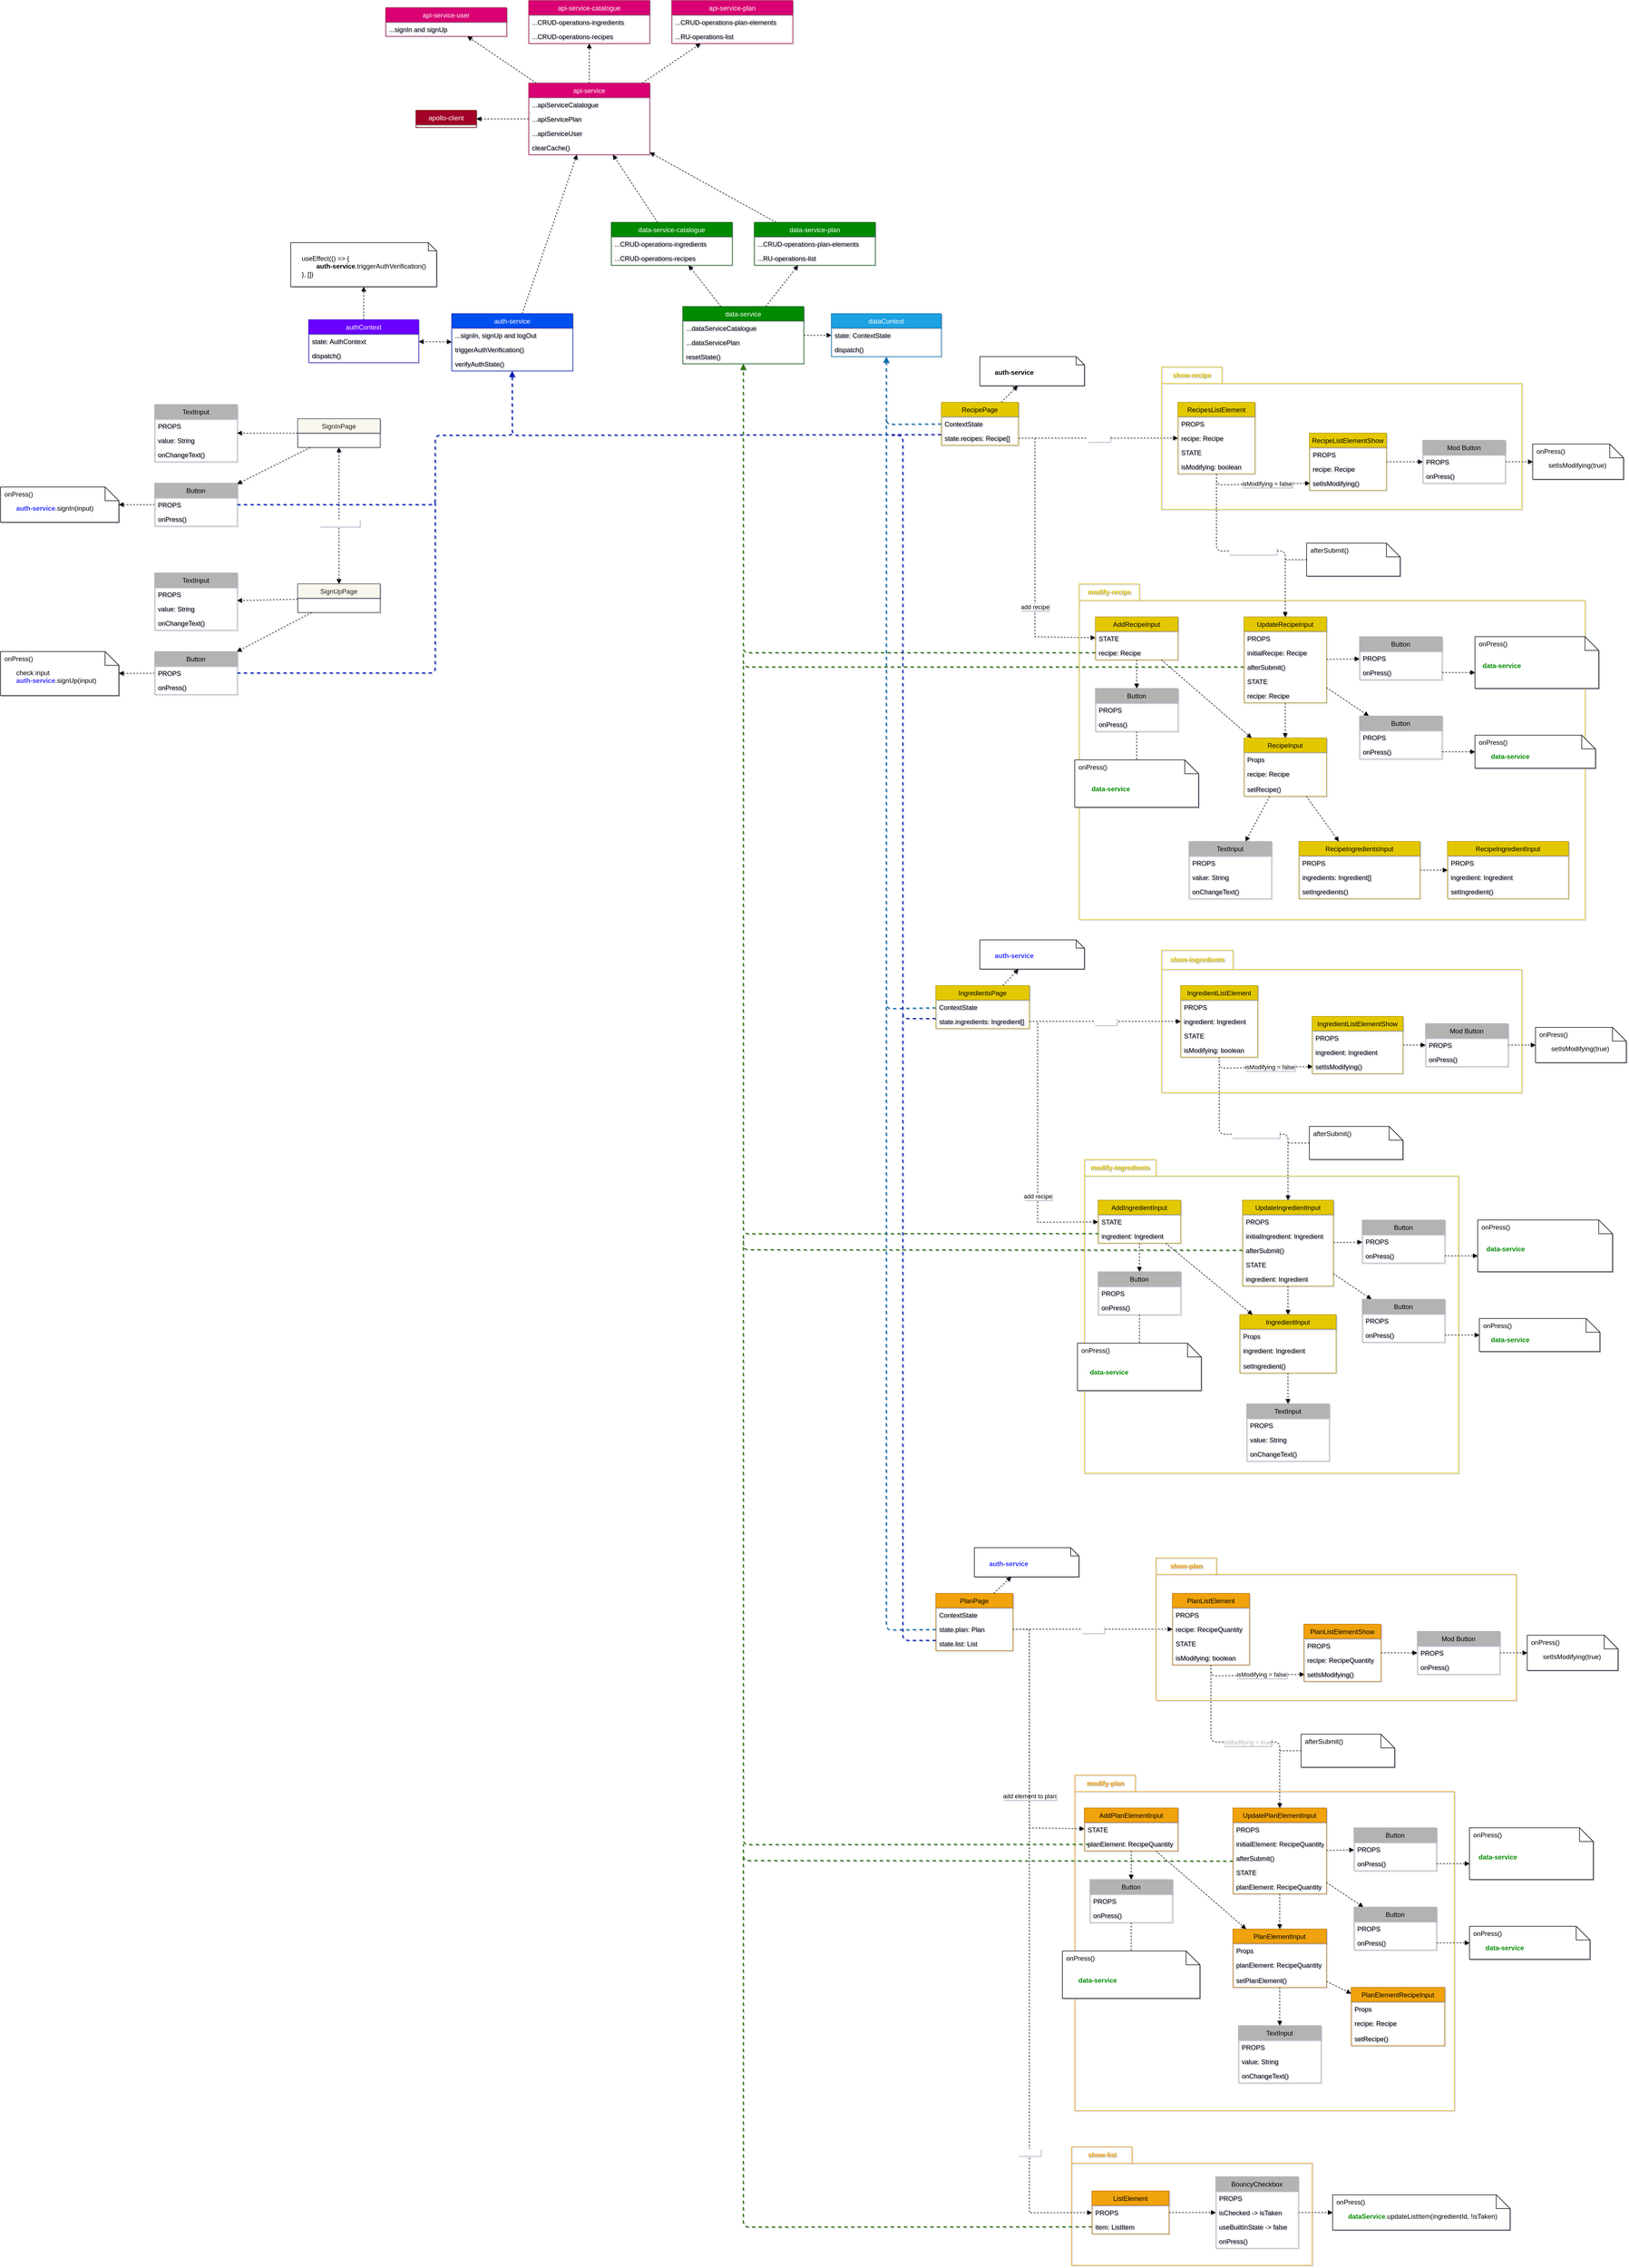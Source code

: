 <mxfile>
    <diagram id="C5RBs43oDa-KdzZeNtuy" name="Page-1">
        <mxGraphModel dx="4023" dy="2180" grid="1" gridSize="10" guides="1" tooltips="1" connect="1" arrows="1" fold="1" page="0" pageScale="1" pageWidth="827" pageHeight="1169" math="0" shadow="1">
            <root>
                <mxCell id="WIyWlLk6GJQsqaUBKTNV-0"/>
                <mxCell id="WIyWlLk6GJQsqaUBKTNV-1" parent="WIyWlLk6GJQsqaUBKTNV-0"/>
                <mxCell id="477" style="edgeStyle=none;html=1;dashed=1;endArrow=block;endFill=1;" parent="WIyWlLk6GJQsqaUBKTNV-1" source="0" target="467" edge="1">
                    <mxGeometry relative="1" as="geometry"/>
                </mxCell>
                <mxCell id="478" style="edgeStyle=none;html=1;dashed=1;endArrow=block;endFill=1;" parent="WIyWlLk6GJQsqaUBKTNV-1" source="0" target="472" edge="1">
                    <mxGeometry relative="1" as="geometry"/>
                </mxCell>
                <mxCell id="479" style="edgeStyle=none;html=1;dashed=1;endArrow=block;endFill=1;" parent="WIyWlLk6GJQsqaUBKTNV-1" source="0" target="462" edge="1">
                    <mxGeometry relative="1" as="geometry"/>
                </mxCell>
                <mxCell id="492" value="" style="edgeStyle=none;html=1;dashed=1;endArrow=block;endFill=1;" parent="WIyWlLk6GJQsqaUBKTNV-1" source="0" target="487" edge="1">
                    <mxGeometry relative="1" as="geometry"/>
                </mxCell>
                <mxCell id="0" value="api-service" style="swimlane;fontStyle=0;childLayout=stackLayout;horizontal=1;startSize=26;horizontalStack=0;resizeParent=1;resizeParentMax=0;resizeLast=0;collapsible=1;marginBottom=0;rounded=0;fillColor=#d80073;fontColor=#ffffff;strokeColor=#A50040;" parent="WIyWlLk6GJQsqaUBKTNV-1" vertex="1">
                    <mxGeometry x="-380" y="-150" width="220" height="130" as="geometry"/>
                </mxCell>
                <mxCell id="2" value="...apiServiceCatalogue" style="text;strokeColor=none;fillColor=none;align=left;verticalAlign=top;spacingLeft=4;spacingRight=4;overflow=hidden;rotatable=0;points=[[0,0.5],[1,0.5]];portConstraint=eastwest;rounded=0;" parent="0" vertex="1">
                    <mxGeometry y="26" width="220" height="26" as="geometry"/>
                </mxCell>
                <mxCell id="393" value="...apiServicePlan" style="text;strokeColor=none;fillColor=none;align=left;verticalAlign=top;spacingLeft=4;spacingRight=4;overflow=hidden;rotatable=0;points=[[0,0.5],[1,0.5]];portConstraint=eastwest;rounded=0;" parent="0" vertex="1">
                    <mxGeometry y="52" width="220" height="26" as="geometry"/>
                </mxCell>
                <mxCell id="394" value="...apiServiceUser" style="text;strokeColor=none;fillColor=none;align=left;verticalAlign=top;spacingLeft=4;spacingRight=4;overflow=hidden;rotatable=0;points=[[0,0.5],[1,0.5]];portConstraint=eastwest;rounded=0;" parent="0" vertex="1">
                    <mxGeometry y="78" width="220" height="26" as="geometry"/>
                </mxCell>
                <mxCell id="395" value="clearCache()" style="text;strokeColor=none;fillColor=none;align=left;verticalAlign=top;spacingLeft=4;spacingRight=4;overflow=hidden;rotatable=0;points=[[0,0.5],[1,0.5]];portConstraint=eastwest;rounded=0;" parent="0" vertex="1">
                    <mxGeometry y="104" width="220" height="26" as="geometry"/>
                </mxCell>
                <mxCell id="189" style="edgeStyle=none;html=1;endArrow=block;endFill=1;dashed=1;" parent="WIyWlLk6GJQsqaUBKTNV-1" source="8" target="183" edge="1">
                    <mxGeometry relative="1" as="geometry"/>
                </mxCell>
                <mxCell id="458" style="edgeStyle=none;html=1;dashed=1;endArrow=block;endFill=1;" parent="WIyWlLk6GJQsqaUBKTNV-1" source="8" target="454" edge="1">
                    <mxGeometry relative="1" as="geometry"/>
                </mxCell>
                <mxCell id="459" style="edgeStyle=none;html=1;dashed=1;endArrow=block;endFill=1;" parent="WIyWlLk6GJQsqaUBKTNV-1" source="8" target="450" edge="1">
                    <mxGeometry relative="1" as="geometry"/>
                </mxCell>
                <mxCell id="8" value="data-service" style="swimlane;fontStyle=0;childLayout=stackLayout;horizontal=1;startSize=26;fillColor=#008a00;horizontalStack=0;resizeParent=1;resizeParentMax=0;resizeLast=0;collapsible=1;marginBottom=0;fontColor=#ffffff;strokeColor=#005700;rounded=0;" parent="WIyWlLk6GJQsqaUBKTNV-1" vertex="1">
                    <mxGeometry x="-100" y="256" width="220" height="104" as="geometry"/>
                </mxCell>
                <mxCell id="437" value="...dataServiceCatalogue" style="text;strokeColor=none;fillColor=none;align=left;verticalAlign=top;spacingLeft=4;spacingRight=4;overflow=hidden;rotatable=0;points=[[0,0.5],[1,0.5]];portConstraint=eastwest;rounded=0;" parent="8" vertex="1">
                    <mxGeometry y="26" width="220" height="26" as="geometry"/>
                </mxCell>
                <mxCell id="448" value="...dataServicePlan" style="text;strokeColor=none;fillColor=none;align=left;verticalAlign=top;spacingLeft=4;spacingRight=4;overflow=hidden;rotatable=0;points=[[0,0.5],[1,0.5]];portConstraint=eastwest;rounded=0;" parent="8" vertex="1">
                    <mxGeometry y="52" width="220" height="26" as="geometry"/>
                </mxCell>
                <mxCell id="449" value="resetState()" style="text;strokeColor=none;fillColor=none;align=left;verticalAlign=top;spacingLeft=4;spacingRight=4;overflow=hidden;rotatable=0;points=[[0,0.5],[1,0.5]];portConstraint=eastwest;rounded=0;" parent="8" vertex="1">
                    <mxGeometry y="78" width="220" height="26" as="geometry"/>
                </mxCell>
                <mxCell id="42" style="edgeStyle=none;html=1;dashed=1;fontColor=#FFFFFF;endArrow=block;endFill=1;exitX=1;exitY=0.5;exitDx=0;exitDy=0;rounded=0;" parent="WIyWlLk6GJQsqaUBKTNV-1" source="16" target="132" edge="1">
                    <mxGeometry relative="1" as="geometry">
                        <Array as="points">
                            <mxPoint x="540" y="495"/>
                            <mxPoint x="540" y="856"/>
                        </Array>
                        <mxPoint x="510" y="581.0" as="sourcePoint"/>
                        <mxPoint x="560" y="856" as="targetPoint"/>
                    </mxGeometry>
                </mxCell>
                <mxCell id="93" value="add recipe" style="edgeLabel;html=1;align=center;verticalAlign=middle;resizable=0;points=[];" parent="42" vertex="1" connectable="0">
                    <mxGeometry x="-0.214" y="2" relative="1" as="geometry">
                        <mxPoint x="-2" y="140" as="offset"/>
                    </mxGeometry>
                </mxCell>
                <mxCell id="190" style="edgeStyle=none;html=1;dashed=1;endArrow=block;endFill=1;fillColor=#1ba1e2;strokeColor=#006EAF;strokeWidth=2;" parent="WIyWlLk6GJQsqaUBKTNV-1" source="14" target="183" edge="1">
                    <mxGeometry relative="1" as="geometry">
                        <Array as="points">
                            <mxPoint x="270" y="470"/>
                        </Array>
                    </mxGeometry>
                </mxCell>
                <mxCell id="506" style="edgeStyle=none;html=1;dashed=1;fontColor=#3333FF;endArrow=block;endFill=1;" parent="WIyWlLk6GJQsqaUBKTNV-1" source="14" target="504" edge="1">
                    <mxGeometry relative="1" as="geometry"/>
                </mxCell>
                <mxCell id="511" style="edgeStyle=none;html=1;dashed=1;fontColor=#3333FF;endArrow=block;endFill=1;exitX=-0.002;exitY=0.261;exitDx=0;exitDy=0;exitPerimeter=0;strokeWidth=2;fillColor=#0050ef;strokeColor=#001DBC;" parent="WIyWlLk6GJQsqaUBKTNV-1" source="16" target="493" edge="1">
                    <mxGeometry relative="1" as="geometry">
                        <Array as="points">
                            <mxPoint x="-410" y="490"/>
                        </Array>
                    </mxGeometry>
                </mxCell>
                <mxCell id="14" value="RecipePage" style="swimlane;fontStyle=0;childLayout=stackLayout;horizontal=1;startSize=26;fillColor=#e3c800;horizontalStack=0;resizeParent=1;resizeParentMax=0;resizeLast=0;collapsible=1;marginBottom=0;fontColor=#000000;strokeColor=#B09500;rounded=0;" parent="WIyWlLk6GJQsqaUBKTNV-1" vertex="1">
                    <mxGeometry x="370" y="430" width="140" height="78" as="geometry"/>
                </mxCell>
                <mxCell id="15" value="ContextState" style="text;strokeColor=none;fillColor=none;align=left;verticalAlign=top;spacingLeft=4;spacingRight=4;overflow=hidden;rotatable=0;points=[[0,0.5],[1,0.5]];portConstraint=eastwest;rounded=0;" parent="14" vertex="1">
                    <mxGeometry y="26" width="140" height="26" as="geometry"/>
                </mxCell>
                <mxCell id="16" value="state.recipes: Recipe[]" style="text;strokeColor=none;fillColor=none;align=left;verticalAlign=top;spacingLeft=4;spacingRight=4;overflow=hidden;rotatable=0;points=[[0,0.5],[1,0.5]];portConstraint=eastwest;rounded=0;" parent="14" vertex="1">
                    <mxGeometry y="52" width="140" height="26" as="geometry"/>
                </mxCell>
                <mxCell id="101" style="edgeStyle=none;html=1;dashed=1;endArrow=block;endFill=1;entryX=0;entryY=0.5;entryDx=0;entryDy=0;" parent="WIyWlLk6GJQsqaUBKTNV-1" source="30" edge="1">
                    <mxGeometry relative="1" as="geometry">
                        <Array as="points">
                            <mxPoint x="870" y="580"/>
                        </Array>
                        <mxPoint x="1040" y="577" as="targetPoint"/>
                    </mxGeometry>
                </mxCell>
                <mxCell id="102" value="isModifying = false" style="edgeLabel;html=1;align=center;verticalAlign=middle;resizable=0;points=[];" parent="101" vertex="1" connectable="0">
                    <mxGeometry x="0.171" y="3" relative="1" as="geometry">
                        <mxPoint y="2" as="offset"/>
                    </mxGeometry>
                </mxCell>
                <mxCell id="169" style="edgeStyle=none;html=1;dashed=1;fontSize=11;fontColor=#B3B3B3;endArrow=block;endFill=1;" parent="WIyWlLk6GJQsqaUBKTNV-1" source="30" target="160" edge="1">
                    <mxGeometry relative="1" as="geometry">
                        <Array as="points">
                            <mxPoint x="870" y="700"/>
                            <mxPoint x="995" y="700"/>
                        </Array>
                    </mxGeometry>
                </mxCell>
                <mxCell id="170" value="&lt;font style=&quot;color: light-dark(rgb(255, 255, 255), rgb(255, 255, 255));&quot;&gt;isModifying = true&lt;/font&gt;" style="edgeLabel;html=1;align=center;verticalAlign=middle;resizable=0;points=[];fontSize=11;fontColor=#B3B3B3;" parent="169" vertex="1" connectable="0">
                    <mxGeometry x="0.067" y="-3" relative="1" as="geometry">
                        <mxPoint y="-3" as="offset"/>
                    </mxGeometry>
                </mxCell>
                <mxCell id="30" value="RecipesListElement" style="swimlane;fontStyle=0;childLayout=stackLayout;horizontal=1;startSize=26;fillColor=#e3c800;horizontalStack=0;resizeParent=1;resizeParentMax=0;resizeLast=0;collapsible=1;marginBottom=0;fontColor=#000000;strokeColor=#B09500;rounded=0;" parent="WIyWlLk6GJQsqaUBKTNV-1" vertex="1">
                    <mxGeometry x="800" y="430" width="140" height="130" as="geometry"/>
                </mxCell>
                <mxCell id="31" value="PROPS" style="text;strokeColor=none;fillColor=none;align=left;verticalAlign=top;spacingLeft=4;spacingRight=4;overflow=hidden;rotatable=0;points=[[0,0.5],[1,0.5]];portConstraint=eastwest;rounded=0;" parent="30" vertex="1">
                    <mxGeometry y="26" width="140" height="26" as="geometry"/>
                </mxCell>
                <mxCell id="32" value="recipe: Recipe" style="text;strokeColor=none;fillColor=none;align=left;verticalAlign=top;spacingLeft=4;spacingRight=4;overflow=hidden;rotatable=0;points=[[0,0.5],[1,0.5]];portConstraint=eastwest;rounded=0;" parent="30" vertex="1">
                    <mxGeometry y="52" width="140" height="26" as="geometry"/>
                </mxCell>
                <mxCell id="80" value="STATE" style="text;strokeColor=none;fillColor=none;align=left;verticalAlign=top;spacingLeft=4;spacingRight=4;overflow=hidden;rotatable=0;points=[[0,0.5],[1,0.5]];portConstraint=eastwest;rounded=0;" parent="30" vertex="1">
                    <mxGeometry y="78" width="140" height="26" as="geometry"/>
                </mxCell>
                <mxCell id="81" value="isModifying: boolean" style="text;strokeColor=none;fillColor=none;align=left;verticalAlign=top;spacingLeft=4;spacingRight=4;overflow=hidden;rotatable=0;points=[[0,0.5],[1,0.5]];portConstraint=eastwest;rounded=0;" parent="30" vertex="1">
                    <mxGeometry y="104" width="140" height="26" as="geometry"/>
                </mxCell>
                <mxCell id="35" value="&lt;font style=&quot;color: light-dark(rgb(255, 255, 255), rgb(255, 255, 255));&quot;&gt;contains&lt;/font&gt;" style="edgeStyle=none;html=1;dashed=1;fontColor=#E3C800;endArrow=block;endFill=1;rounded=0;" parent="WIyWlLk6GJQsqaUBKTNV-1" source="16" target="30" edge="1">
                    <mxGeometry x="0.007" relative="1" as="geometry">
                        <mxPoint x="720.0" y="495" as="sourcePoint"/>
                        <mxPoint as="offset"/>
                    </mxGeometry>
                </mxCell>
                <mxCell id="76" style="edgeStyle=none;html=1;dashed=1;endArrow=block;endFill=1;exitX=0;exitY=0.5;exitDx=0;exitDy=0;fillColor=#60a917;strokeColor=#2D7600;strokeWidth=2;" parent="WIyWlLk6GJQsqaUBKTNV-1" source="138" target="8" edge="1">
                    <mxGeometry relative="1" as="geometry">
                        <Array as="points">
                            <mxPoint x="10" y="885"/>
                        </Array>
                        <mxPoint x="270" y="490" as="targetPoint"/>
                        <mxPoint x="550" y="925" as="sourcePoint"/>
                    </mxGeometry>
                </mxCell>
                <mxCell id="158" style="edgeStyle=none;html=1;dashed=1;fontSize=11;fontColor=#B3B3B3;endArrow=block;endFill=1;" parent="WIyWlLk6GJQsqaUBKTNV-1" source="36" target="55" edge="1">
                    <mxGeometry relative="1" as="geometry"/>
                </mxCell>
                <mxCell id="159" style="edgeStyle=none;html=1;dashed=1;fontSize=11;fontColor=#B3B3B3;endArrow=block;endFill=1;" parent="WIyWlLk6GJQsqaUBKTNV-1" source="36" target="43" edge="1">
                    <mxGeometry relative="1" as="geometry"/>
                </mxCell>
                <mxCell id="36" value="RecipeInput" style="swimlane;fontStyle=0;childLayout=stackLayout;horizontal=1;startSize=26;fillColor=#e3c800;horizontalStack=0;resizeParent=1;resizeParentMax=0;resizeLast=0;collapsible=1;marginBottom=0;fontColor=#000000;strokeColor=#B09500;rounded=0;" parent="WIyWlLk6GJQsqaUBKTNV-1" vertex="1">
                    <mxGeometry x="920" y="1040" width="150" height="106" as="geometry"/>
                </mxCell>
                <mxCell id="107" value="Props" style="text;strokeColor=none;fillColor=none;align=left;verticalAlign=top;spacingLeft=4;spacingRight=4;overflow=hidden;rotatable=0;points=[[0,0.5],[1,0.5]];portConstraint=eastwest;rounded=0;" parent="36" vertex="1">
                    <mxGeometry y="26" width="150" height="26" as="geometry"/>
                </mxCell>
                <mxCell id="38" value="recipe: Recipe" style="text;strokeColor=none;fillColor=none;align=left;verticalAlign=top;spacingLeft=4;spacingRight=4;overflow=hidden;rotatable=0;points=[[0,0.5],[1,0.5]];portConstraint=eastwest;rounded=0;" parent="36" vertex="1">
                    <mxGeometry y="52" width="150" height="28" as="geometry"/>
                </mxCell>
                <mxCell id="142" value="setRecipe()" style="text;strokeColor=none;fillColor=none;align=left;verticalAlign=top;spacingLeft=4;spacingRight=4;overflow=hidden;rotatable=0;points=[[0,0.5],[1,0.5]];portConstraint=eastwest;rounded=0;" parent="36" vertex="1">
                    <mxGeometry y="80" width="150" height="26" as="geometry"/>
                </mxCell>
                <mxCell id="54" style="edgeStyle=none;html=1;dashed=1;fontColor=#FFFFFF;endArrow=block;endFill=1;rounded=0;" parent="WIyWlLk6GJQsqaUBKTNV-1" source="43" target="49" edge="1">
                    <mxGeometry relative="1" as="geometry"/>
                </mxCell>
                <mxCell id="43" value="RecipeIngredientsInput" style="swimlane;fontStyle=0;childLayout=stackLayout;horizontal=1;startSize=26;fillColor=#e3c800;horizontalStack=0;resizeParent=1;resizeParentMax=0;resizeLast=0;collapsible=1;marginBottom=0;fontColor=#000000;strokeColor=#B09500;rounded=0;" parent="WIyWlLk6GJQsqaUBKTNV-1" vertex="1">
                    <mxGeometry x="1020" y="1228" width="220" height="104" as="geometry"/>
                </mxCell>
                <mxCell id="44" value="PROPS" style="text;strokeColor=none;fillColor=none;align=left;verticalAlign=top;spacingLeft=4;spacingRight=4;overflow=hidden;rotatable=0;points=[[0,0.5],[1,0.5]];portConstraint=eastwest;rounded=0;" parent="43" vertex="1">
                    <mxGeometry y="26" width="220" height="26" as="geometry"/>
                </mxCell>
                <mxCell id="45" value="ingredients: Ingredient[]" style="text;strokeColor=none;fillColor=none;align=left;verticalAlign=top;spacingLeft=4;spacingRight=4;overflow=hidden;rotatable=0;points=[[0,0.5],[1,0.5]];portConstraint=eastwest;rounded=0;" parent="43" vertex="1">
                    <mxGeometry y="52" width="220" height="26" as="geometry"/>
                </mxCell>
                <mxCell id="48" value="setIngredients()" style="text;strokeColor=none;fillColor=none;align=left;verticalAlign=top;spacingLeft=4;spacingRight=4;overflow=hidden;rotatable=0;points=[[0,0.5],[1,0.5]];portConstraint=eastwest;rounded=0;" parent="43" vertex="1">
                    <mxGeometry y="78" width="220" height="26" as="geometry"/>
                </mxCell>
                <mxCell id="49" value="RecipeIngredientInput" style="swimlane;fontStyle=0;childLayout=stackLayout;horizontal=1;startSize=26;fillColor=#e3c800;horizontalStack=0;resizeParent=1;resizeParentMax=0;resizeLast=0;collapsible=1;marginBottom=0;fontColor=#000000;strokeColor=#B09500;rounded=0;" parent="WIyWlLk6GJQsqaUBKTNV-1" vertex="1">
                    <mxGeometry x="1290" y="1228" width="220" height="104" as="geometry"/>
                </mxCell>
                <mxCell id="50" value="PROPS" style="text;strokeColor=none;fillColor=none;align=left;verticalAlign=top;spacingLeft=4;spacingRight=4;overflow=hidden;rotatable=0;points=[[0,0.5],[1,0.5]];portConstraint=eastwest;rounded=0;" parent="49" vertex="1">
                    <mxGeometry y="26" width="220" height="26" as="geometry"/>
                </mxCell>
                <mxCell id="51" value="ingredient: Ingredient" style="text;strokeColor=none;fillColor=none;align=left;verticalAlign=top;spacingLeft=4;spacingRight=4;overflow=hidden;rotatable=0;points=[[0,0.5],[1,0.5]];portConstraint=eastwest;rounded=0;" parent="49" vertex="1">
                    <mxGeometry y="52" width="220" height="26" as="geometry"/>
                </mxCell>
                <mxCell id="52" value="setIngredient()" style="text;strokeColor=none;fillColor=none;align=left;verticalAlign=top;spacingLeft=4;spacingRight=4;overflow=hidden;rotatable=0;points=[[0,0.5],[1,0.5]];portConstraint=eastwest;rounded=0;" parent="49" vertex="1">
                    <mxGeometry y="78" width="220" height="26" as="geometry"/>
                </mxCell>
                <mxCell id="55" value="TextInput" style="swimlane;fontStyle=0;childLayout=stackLayout;horizontal=1;startSize=26;fillColor=#B3B3B3;horizontalStack=0;resizeParent=1;resizeParentMax=0;resizeLast=0;collapsible=1;marginBottom=0;fontColor=#000000;strokeColor=#B3B3B3;rounded=0;" parent="WIyWlLk6GJQsqaUBKTNV-1" vertex="1">
                    <mxGeometry x="820" y="1228" width="150" height="104" as="geometry"/>
                </mxCell>
                <mxCell id="56" value="PROPS" style="text;strokeColor=none;fillColor=none;align=left;verticalAlign=top;spacingLeft=4;spacingRight=4;overflow=hidden;rotatable=0;points=[[0,0.5],[1,0.5]];portConstraint=eastwest;rounded=0;" parent="55" vertex="1">
                    <mxGeometry y="26" width="150" height="26" as="geometry"/>
                </mxCell>
                <mxCell id="57" value="value: String" style="text;strokeColor=none;fillColor=none;align=left;verticalAlign=top;spacingLeft=4;spacingRight=4;overflow=hidden;rotatable=0;points=[[0,0.5],[1,0.5]];portConstraint=eastwest;rounded=0;" parent="55" vertex="1">
                    <mxGeometry y="52" width="150" height="26" as="geometry"/>
                </mxCell>
                <mxCell id="58" value="onChangeText()" style="text;strokeColor=none;fillColor=none;align=left;verticalAlign=top;spacingLeft=4;spacingRight=4;overflow=hidden;rotatable=0;points=[[0,0.5],[1,0.5]];portConstraint=eastwest;rounded=0;" parent="55" vertex="1">
                    <mxGeometry y="78" width="150" height="26" as="geometry"/>
                </mxCell>
                <mxCell id="63" value="Button" style="swimlane;fontStyle=0;childLayout=stackLayout;horizontal=1;startSize=26;fillColor=#B3B3B3;horizontalStack=0;resizeParent=1;resizeParentMax=0;resizeLast=0;collapsible=1;marginBottom=0;fontColor=#000000;strokeColor=#B3B3B3;rounded=0;" parent="WIyWlLk6GJQsqaUBKTNV-1" vertex="1">
                    <mxGeometry x="1130" y="856" width="150" height="78" as="geometry"/>
                </mxCell>
                <mxCell id="64" value="PROPS" style="text;strokeColor=none;fillColor=none;align=left;verticalAlign=top;spacingLeft=4;spacingRight=4;overflow=hidden;rotatable=0;points=[[0,0.5],[1,0.5]];portConstraint=eastwest;rounded=0;" parent="63" vertex="1">
                    <mxGeometry y="26" width="150" height="26" as="geometry"/>
                </mxCell>
                <mxCell id="65" value="onPress()" style="text;strokeColor=none;fillColor=none;align=left;verticalAlign=top;spacingLeft=4;spacingRight=4;overflow=hidden;rotatable=0;points=[[0,0.5],[1,0.5]];portConstraint=eastwest;rounded=0;" parent="63" vertex="1">
                    <mxGeometry y="52" width="150" height="26" as="geometry"/>
                </mxCell>
                <mxCell id="92" style="edgeStyle=none;html=1;dashed=1;endArrow=block;endFill=1;" parent="WIyWlLk6GJQsqaUBKTNV-1" source="82" target="88" edge="1">
                    <mxGeometry relative="1" as="geometry"/>
                </mxCell>
                <mxCell id="82" value="Mod Button" style="swimlane;fontStyle=0;childLayout=stackLayout;horizontal=1;startSize=26;fillColor=#B3B3B3;horizontalStack=0;resizeParent=1;resizeParentMax=0;resizeLast=0;collapsible=1;marginBottom=0;fontColor=#000000;strokeColor=#B3B3B3;rounded=0;" parent="WIyWlLk6GJQsqaUBKTNV-1" vertex="1">
                    <mxGeometry x="1245" y="499" width="150" height="78" as="geometry"/>
                </mxCell>
                <mxCell id="83" value="PROPS" style="text;strokeColor=none;fillColor=none;align=left;verticalAlign=top;spacingLeft=4;spacingRight=4;overflow=hidden;rotatable=0;points=[[0,0.5],[1,0.5]];portConstraint=eastwest;rounded=0;" parent="82" vertex="1">
                    <mxGeometry y="26" width="150" height="26" as="geometry"/>
                </mxCell>
                <mxCell id="84" value="onPress()" style="text;strokeColor=none;fillColor=none;align=left;verticalAlign=top;spacingLeft=4;spacingRight=4;overflow=hidden;rotatable=0;points=[[0,0.5],[1,0.5]];portConstraint=eastwest;rounded=0;" parent="82" vertex="1">
                    <mxGeometry y="52" width="150" height="26" as="geometry"/>
                </mxCell>
                <mxCell id="88" value="&lt;span style=&quot;white-space: pre;&quot;&gt;&#x9;&lt;/span&gt;setIsModifying(true)" style="shape=note2;boundedLbl=1;whiteSpace=wrap;html=1;size=25;verticalAlign=top;align=left;" parent="WIyWlLk6GJQsqaUBKTNV-1" vertex="1">
                    <mxGeometry x="1445" y="506" width="165" height="64" as="geometry"/>
                </mxCell>
                <mxCell id="89" value="onPress()" style="resizeWidth=1;part=1;strokeColor=none;fillColor=none;align=left;spacingLeft=5;" parent="88" vertex="1">
                    <mxGeometry width="165.0" height="25" relative="1" as="geometry"/>
                </mxCell>
                <mxCell id="124" style="edgeStyle=none;html=1;dashed=1;endArrow=block;endFill=1;" parent="WIyWlLk6GJQsqaUBKTNV-1" source="96" target="82" edge="1">
                    <mxGeometry relative="1" as="geometry"/>
                </mxCell>
                <mxCell id="96" value="RecipeListElementShow" style="swimlane;fontStyle=0;childLayout=stackLayout;horizontal=1;startSize=26;fillColor=#e3c800;horizontalStack=0;resizeParent=1;resizeParentMax=0;resizeLast=0;collapsible=1;marginBottom=0;fontColor=#000000;strokeColor=#B09500;rounded=0;" parent="WIyWlLk6GJQsqaUBKTNV-1" vertex="1">
                    <mxGeometry x="1039" y="486" width="140" height="104" as="geometry"/>
                </mxCell>
                <mxCell id="97" value="PROPS" style="text;strokeColor=none;fillColor=none;align=left;verticalAlign=top;spacingLeft=4;spacingRight=4;overflow=hidden;rotatable=0;points=[[0,0.5],[1,0.5]];portConstraint=eastwest;rounded=0;" parent="96" vertex="1">
                    <mxGeometry y="26" width="140" height="26" as="geometry"/>
                </mxCell>
                <mxCell id="98" value="recipe: Recipe" style="text;strokeColor=none;fillColor=none;align=left;verticalAlign=top;spacingLeft=4;spacingRight=4;overflow=hidden;rotatable=0;points=[[0,0.5],[1,0.5]];portConstraint=eastwest;rounded=0;" parent="96" vertex="1">
                    <mxGeometry y="52" width="140" height="26" as="geometry"/>
                </mxCell>
                <mxCell id="125" value="setIsModifying()" style="text;strokeColor=none;fillColor=none;align=left;verticalAlign=top;spacingLeft=4;spacingRight=4;overflow=hidden;rotatable=0;points=[[0,0.5],[1,0.5]];portConstraint=eastwest;rounded=0;" parent="96" vertex="1">
                    <mxGeometry y="78" width="140" height="26" as="geometry"/>
                </mxCell>
                <mxCell id="103" value="&lt;font color=&quot;#e3c800&quot;&gt;modify-recipe&lt;/font&gt;" style="shape=folder;fontStyle=1;tabWidth=110;tabHeight=30;tabPosition=left;html=1;boundedLbl=1;labelInHeader=1;container=1;collapsible=0;fillColor=none;strokeColor=#E3C800;" parent="WIyWlLk6GJQsqaUBKTNV-1" vertex="1">
                    <mxGeometry x="620" y="760" width="920" height="610" as="geometry"/>
                </mxCell>
                <mxCell id="104" value="" style="html=1;strokeColor=none;resizeWidth=1;resizeHeight=1;fillColor=none;part=1;connectable=0;allowArrows=0;deletable=0;" parent="103" vertex="1">
                    <mxGeometry width="915.132" height="427.0" relative="1" as="geometry">
                        <mxPoint y="30" as="offset"/>
                    </mxGeometry>
                </mxCell>
                <mxCell id="175" value="&lt;div style=&quot;&quot;&gt;&lt;span style=&quot;color: rgb(255, 255, 255);&quot;&gt;&lt;div style=&quot;text-align: left;&quot;&gt;&lt;font style=&quot;background-color: initial;&quot; color=&quot;#008a00&quot;&gt;&lt;b&gt;data-service&lt;/b&gt;&lt;/font&gt;&lt;span style=&quot;background-color: initial;&quot;&gt;.deleteRecipe(id)&lt;/span&gt;&lt;/div&gt;&lt;/span&gt;&lt;/div&gt;&lt;div style=&quot;text-align: left;&quot;&gt;&lt;span style=&quot;color: rgb(255, 255, 255); background-color: initial;&quot;&gt;&lt;span style=&quot;&quot;&gt;&#x9;&lt;/span&gt;&lt;/span&gt;&lt;/div&gt;" style="shape=note2;boundedLbl=1;whiteSpace=wrap;html=1;size=25;verticalAlign=top;align=center;" parent="103" vertex="1">
                    <mxGeometry x="720.002" y="275" width="219.048" height="60" as="geometry"/>
                </mxCell>
                <mxCell id="176" value="onPress()" style="resizeWidth=1;part=1;strokeColor=none;fillColor=none;align=left;spacingLeft=5;" parent="175" vertex="1">
                    <mxGeometry width="219.048" height="25" relative="1" as="geometry"/>
                </mxCell>
                <mxCell id="105" value="&lt;font color=&quot;#e3c800&quot;&gt;show-recipe&lt;/font&gt;" style="shape=folder;fontStyle=1;tabWidth=110;tabHeight=30;tabPosition=left;html=1;boundedLbl=1;labelInHeader=1;container=1;collapsible=0;fillColor=none;strokeColor=#E3C800;" parent="WIyWlLk6GJQsqaUBKTNV-1" vertex="1">
                    <mxGeometry x="770" y="365.5" width="655" height="259" as="geometry"/>
                </mxCell>
                <mxCell id="106" value="" style="html=1;strokeColor=none;resizeWidth=1;resizeHeight=1;fillColor=none;part=1;connectable=0;allowArrows=0;deletable=0;" parent="105" vertex="1">
                    <mxGeometry width="655.0" height="181.3" relative="1" as="geometry">
                        <mxPoint y="30" as="offset"/>
                    </mxGeometry>
                </mxCell>
                <mxCell id="111" style="edgeStyle=none;html=1;dashed=1;endArrow=block;endFill=1;" parent="WIyWlLk6GJQsqaUBKTNV-1" source="65" edge="1">
                    <mxGeometry relative="1" as="geometry">
                        <mxPoint x="1340" y="921" as="targetPoint"/>
                    </mxGeometry>
                </mxCell>
                <mxCell id="117" value="&lt;div style=&quot;text-align: left;&quot;&gt;&lt;span style=&quot;background-color: initial; color: rgb(255, 255, 255);&quot;&gt;checkFormContent&lt;/span&gt;&lt;br&gt;&lt;/div&gt;&lt;div style=&quot;text-align: left;&quot;&gt;&lt;span style=&quot;color: rgb(255, 255, 255); text-align: center;&quot;&gt;&lt;div style=&quot;text-align: left;&quot;&gt;&lt;font style=&quot;background-color: initial;&quot; color=&quot;#008a00&quot;&gt;&lt;b&gt;data-service&lt;/b&gt;&lt;/font&gt;&lt;span style=&quot;background-color: initial;&quot;&gt;.updateRecipe(id, input)&lt;/span&gt;&lt;/div&gt;&lt;/span&gt;&lt;div style=&quot;&quot;&gt;&lt;font color=&quot;#ffffff&quot;&gt;afterSubmit()&lt;/font&gt;&lt;/div&gt;&lt;span style=&quot;color: rgb(255, 255, 255); background-color: initial;&quot;&gt;&lt;span style=&quot;&quot;&gt;&#x9;&lt;/span&gt;&lt;/span&gt;&lt;/div&gt;" style="shape=note2;boundedLbl=1;whiteSpace=wrap;html=1;size=25;verticalAlign=top;align=center;" parent="WIyWlLk6GJQsqaUBKTNV-1" vertex="1">
                    <mxGeometry x="1340" y="856" width="225" height="94" as="geometry"/>
                </mxCell>
                <mxCell id="118" value="onPress()" style="resizeWidth=1;part=1;strokeColor=none;fillColor=none;align=left;spacingLeft=5;" parent="117" vertex="1">
                    <mxGeometry width="225.0" height="25" relative="1" as="geometry"/>
                </mxCell>
                <mxCell id="130" style="edgeStyle=none;html=1;dashed=1;endArrow=none;endFill=0;" parent="WIyWlLk6GJQsqaUBKTNV-1" source="127" edge="1">
                    <mxGeometry relative="1" as="geometry">
                        <mxPoint x="994" y="716" as="targetPoint"/>
                    </mxGeometry>
                </mxCell>
                <mxCell id="127" value="&lt;div style=&quot;text-align: left;&quot;&gt;&lt;font style=&quot;color: light-dark(rgb(255, 255, 255), rgb(255, 255, 255));&quot;&gt;setIsModifying(false)&lt;/font&gt;&lt;/div&gt;&lt;span style=&quot;color: rgb(255, 255, 255);&quot;&gt;&lt;div style=&quot;text-align: left;&quot;&gt;&lt;span style=&quot;background-color: initial;&quot;&gt;&lt;span style=&quot;&quot;&gt;&#x9;&lt;/span&gt;&lt;/span&gt;&lt;/div&gt;&lt;/span&gt;" style="shape=note2;boundedLbl=1;whiteSpace=wrap;html=1;size=25;verticalAlign=top;align=center;" parent="WIyWlLk6GJQsqaUBKTNV-1" vertex="1">
                    <mxGeometry x="1034" y="686" width="170" height="60" as="geometry"/>
                </mxCell>
                <mxCell id="128" value="afterSubmit()" style="resizeWidth=1;part=1;strokeColor=none;fillColor=none;align=left;spacingLeft=5;" parent="127" vertex="1">
                    <mxGeometry width="170.0" height="25" relative="1" as="geometry"/>
                </mxCell>
                <mxCell id="153" style="edgeStyle=none;html=1;dashed=1;fontSize=11;fontColor=#B3B3B3;endArrow=block;endFill=1;" parent="WIyWlLk6GJQsqaUBKTNV-1" source="132" target="149" edge="1">
                    <mxGeometry relative="1" as="geometry"/>
                </mxCell>
                <mxCell id="157" style="edgeStyle=none;html=1;dashed=1;fontSize=11;fontColor=#B3B3B3;endArrow=block;endFill=1;" parent="WIyWlLk6GJQsqaUBKTNV-1" source="132" target="36" edge="1">
                    <mxGeometry relative="1" as="geometry"/>
                </mxCell>
                <mxCell id="132" value="AddRecipeInput" style="swimlane;fontStyle=0;childLayout=stackLayout;horizontal=1;startSize=26;fillColor=#e3c800;horizontalStack=0;resizeParent=1;resizeParentMax=0;resizeLast=0;collapsible=1;marginBottom=0;fontColor=#000000;strokeColor=#B09500;rounded=0;" parent="WIyWlLk6GJQsqaUBKTNV-1" vertex="1">
                    <mxGeometry x="650" y="820" width="150" height="78" as="geometry"/>
                </mxCell>
                <mxCell id="137" value="STATE" style="text;strokeColor=none;fillColor=none;align=left;verticalAlign=top;spacingLeft=4;spacingRight=4;overflow=hidden;rotatable=0;points=[[0,0.5],[1,0.5]];portConstraint=eastwest;rounded=0;" parent="132" vertex="1">
                    <mxGeometry y="26" width="150" height="26" as="geometry"/>
                </mxCell>
                <mxCell id="138" value="recipe: Recipe" style="text;strokeColor=none;fillColor=none;align=left;verticalAlign=top;spacingLeft=4;spacingRight=4;overflow=hidden;rotatable=0;points=[[0,0.5],[1,0.5]];portConstraint=eastwest;rounded=0;" parent="132" vertex="1">
                    <mxGeometry y="52" width="150" height="26" as="geometry"/>
                </mxCell>
                <mxCell id="156" style="edgeStyle=none;html=1;dashed=1;fontSize=11;fontColor=#B3B3B3;endArrow=none;endFill=0;" parent="WIyWlLk6GJQsqaUBKTNV-1" source="149" target="154" edge="1">
                    <mxGeometry relative="1" as="geometry"/>
                </mxCell>
                <mxCell id="149" value="Button" style="swimlane;fontStyle=0;childLayout=stackLayout;horizontal=1;startSize=26;fillColor=#B3B3B3;horizontalStack=0;resizeParent=1;resizeParentMax=0;resizeLast=0;collapsible=1;marginBottom=0;fontColor=#000000;strokeColor=#B3B3B3;rounded=0;" parent="WIyWlLk6GJQsqaUBKTNV-1" vertex="1">
                    <mxGeometry x="650" y="950" width="150" height="78" as="geometry"/>
                </mxCell>
                <mxCell id="150" value="PROPS" style="text;strokeColor=none;fillColor=none;align=left;verticalAlign=top;spacingLeft=4;spacingRight=4;overflow=hidden;rotatable=0;points=[[0,0.5],[1,0.5]];portConstraint=eastwest;rounded=0;" parent="149" vertex="1">
                    <mxGeometry y="26" width="150" height="26" as="geometry"/>
                </mxCell>
                <mxCell id="151" value="onPress()" style="text;strokeColor=none;fillColor=none;align=left;verticalAlign=top;spacingLeft=4;spacingRight=4;overflow=hidden;rotatable=0;points=[[0,0.5],[1,0.5]];portConstraint=eastwest;rounded=0;" parent="149" vertex="1">
                    <mxGeometry y="52" width="150" height="26" as="geometry"/>
                </mxCell>
                <mxCell id="154" value="&lt;div style=&quot;text-align: left;&quot;&gt;&lt;span style=&quot;background-color: initial; color: rgb(255, 255, 255);&quot;&gt;checkFormContent&lt;/span&gt;&lt;br&gt;&lt;/div&gt;&lt;span style=&quot;color: rgb(255, 255, 255);&quot;&gt;&lt;div style=&quot;text-align: left;&quot;&gt;&lt;font style=&quot;background-color: initial;&quot; color=&quot;#008a00&quot;&gt;&lt;b&gt;data-service&lt;/b&gt;&lt;/font&gt;&lt;span style=&quot;background-color: initial;&quot;&gt;.addRecipe(input)&lt;/span&gt;&lt;/div&gt;&lt;div style=&quot;text-align: left;&quot;&gt;&lt;div style=&quot;color: rgb(240, 240, 240);&quot;&gt;&lt;span style=&quot;color: rgb(255, 255, 255); background-color: initial;&quot;&gt;reset input content&lt;/span&gt;&lt;/div&gt;&lt;span style=&quot;background-color: initial;&quot;&gt;&lt;span style=&quot;&quot;&gt;&#x9;&lt;/span&gt;&lt;/span&gt;&lt;/div&gt;&lt;/span&gt;" style="shape=note2;boundedLbl=1;whiteSpace=wrap;html=1;size=25;verticalAlign=top;align=center;" parent="WIyWlLk6GJQsqaUBKTNV-1" vertex="1">
                    <mxGeometry x="612.5" y="1080" width="225" height="86" as="geometry"/>
                </mxCell>
                <mxCell id="155" value="onPress()" style="resizeWidth=1;part=1;strokeColor=none;fillColor=none;align=left;spacingLeft=5;" parent="154" vertex="1">
                    <mxGeometry width="225.0" height="25" relative="1" as="geometry"/>
                </mxCell>
                <mxCell id="167" style="edgeStyle=none;html=1;dashed=1;fontSize=11;fontColor=#B3B3B3;endArrow=block;endFill=1;" parent="WIyWlLk6GJQsqaUBKTNV-1" source="160" target="63" edge="1">
                    <mxGeometry relative="1" as="geometry"/>
                </mxCell>
                <mxCell id="168" style="edgeStyle=none;html=1;dashed=1;fontSize=11;fontColor=#B3B3B3;endArrow=block;endFill=1;" parent="WIyWlLk6GJQsqaUBKTNV-1" source="160" target="36" edge="1">
                    <mxGeometry relative="1" as="geometry"/>
                </mxCell>
                <mxCell id="177" style="edgeStyle=none;html=1;dashed=1;endArrow=block;endFill=1;" parent="WIyWlLk6GJQsqaUBKTNV-1" source="160" target="171" edge="1">
                    <mxGeometry relative="1" as="geometry"/>
                </mxCell>
                <mxCell id="191" style="edgeStyle=none;html=1;dashed=1;endArrow=none;endFill=0;exitX=0;exitY=0.5;exitDx=0;exitDy=0;fillColor=#60a917;strokeColor=#2D7600;strokeWidth=2;" parent="WIyWlLk6GJQsqaUBKTNV-1" source="166" edge="1">
                    <mxGeometry relative="1" as="geometry">
                        <mxPoint x="10" y="880" as="targetPoint"/>
                        <Array as="points">
                            <mxPoint x="10" y="911"/>
                        </Array>
                    </mxGeometry>
                </mxCell>
                <mxCell id="160" value="UpdateRecipeInput" style="swimlane;fontStyle=0;childLayout=stackLayout;horizontal=1;startSize=26;fillColor=#e3c800;horizontalStack=0;resizeParent=1;resizeParentMax=0;resizeLast=0;collapsible=1;marginBottom=0;fontColor=#000000;strokeColor=#B09500;rounded=0;" parent="WIyWlLk6GJQsqaUBKTNV-1" vertex="1">
                    <mxGeometry x="920" y="820" width="150" height="156" as="geometry"/>
                </mxCell>
                <mxCell id="163" value="PROPS" style="text;strokeColor=none;fillColor=none;align=left;verticalAlign=top;spacingLeft=4;spacingRight=4;overflow=hidden;rotatable=0;points=[[0,0.5],[1,0.5]];portConstraint=eastwest;rounded=0;" parent="160" vertex="1">
                    <mxGeometry y="26" width="150" height="26" as="geometry"/>
                </mxCell>
                <mxCell id="164" value="initialRecipe: Recipe" style="text;strokeColor=none;fillColor=none;align=left;verticalAlign=top;spacingLeft=4;spacingRight=4;overflow=hidden;rotatable=0;points=[[0,0.5],[1,0.5]];portConstraint=eastwest;rounded=0;" parent="160" vertex="1">
                    <mxGeometry y="52" width="150" height="26" as="geometry"/>
                </mxCell>
                <mxCell id="166" value="afterSubmit()" style="text;strokeColor=none;fillColor=none;align=left;verticalAlign=top;spacingLeft=4;spacingRight=4;overflow=hidden;rotatable=0;points=[[0,0.5],[1,0.5]];portConstraint=eastwest;rounded=0;" parent="160" vertex="1">
                    <mxGeometry y="78" width="150" height="26" as="geometry"/>
                </mxCell>
                <mxCell id="161" value="STATE" style="text;strokeColor=none;fillColor=none;align=left;verticalAlign=top;spacingLeft=4;spacingRight=4;overflow=hidden;rotatable=0;points=[[0,0.5],[1,0.5]];portConstraint=eastwest;rounded=0;" parent="160" vertex="1">
                    <mxGeometry y="104" width="150" height="26" as="geometry"/>
                </mxCell>
                <mxCell id="162" value="recipe: Recipe" style="text;strokeColor=none;fillColor=none;align=left;verticalAlign=top;spacingLeft=4;spacingRight=4;overflow=hidden;rotatable=0;points=[[0,0.5],[1,0.5]];portConstraint=eastwest;rounded=0;" parent="160" vertex="1">
                    <mxGeometry y="130" width="150" height="26" as="geometry"/>
                </mxCell>
                <mxCell id="171" value="Button" style="swimlane;fontStyle=0;childLayout=stackLayout;horizontal=1;startSize=26;fillColor=#B3B3B3;horizontalStack=0;resizeParent=1;resizeParentMax=0;resizeLast=0;collapsible=1;marginBottom=0;fontColor=#000000;strokeColor=#B3B3B3;rounded=0;" parent="WIyWlLk6GJQsqaUBKTNV-1" vertex="1">
                    <mxGeometry x="1130" y="1000" width="150" height="78" as="geometry"/>
                </mxCell>
                <mxCell id="172" value="PROPS" style="text;strokeColor=none;fillColor=none;align=left;verticalAlign=top;spacingLeft=4;spacingRight=4;overflow=hidden;rotatable=0;points=[[0,0.5],[1,0.5]];portConstraint=eastwest;rounded=0;" parent="171" vertex="1">
                    <mxGeometry y="26" width="150" height="26" as="geometry"/>
                </mxCell>
                <mxCell id="173" value="onPress()" style="text;strokeColor=none;fillColor=none;align=left;verticalAlign=top;spacingLeft=4;spacingRight=4;overflow=hidden;rotatable=0;points=[[0,0.5],[1,0.5]];portConstraint=eastwest;rounded=0;" parent="171" vertex="1">
                    <mxGeometry y="52" width="150" height="26" as="geometry"/>
                </mxCell>
                <mxCell id="174" style="edgeStyle=none;html=1;dashed=1;endArrow=block;endFill=1;" parent="WIyWlLk6GJQsqaUBKTNV-1" source="173" edge="1">
                    <mxGeometry relative="1" as="geometry">
                        <mxPoint x="1340" y="1065" as="targetPoint"/>
                    </mxGeometry>
                </mxCell>
                <mxCell id="192" style="edgeStyle=none;html=1;dashed=1;strokeWidth=2;endArrow=none;endFill=0;fillColor=#1ba1e2;strokeColor=#006EAF;" parent="WIyWlLk6GJQsqaUBKTNV-1" source="195" edge="1">
                    <mxGeometry relative="1" as="geometry">
                        <mxPoint x="370" y="1531.973" as="sourcePoint"/>
                        <mxPoint x="270" y="460" as="targetPoint"/>
                        <Array as="points">
                            <mxPoint x="270" y="1532"/>
                        </Array>
                    </mxGeometry>
                </mxCell>
                <mxCell id="183" value="dataContext" style="swimlane;fontStyle=0;childLayout=stackLayout;horizontal=1;startSize=26;fillColor=#1ba1e2;horizontalStack=0;resizeParent=1;resizeParentMax=0;resizeLast=0;collapsible=1;marginBottom=0;fontColor=#ffffff;strokeColor=#006EAF;rounded=0;" parent="WIyWlLk6GJQsqaUBKTNV-1" vertex="1">
                    <mxGeometry x="170" y="269" width="200" height="78" as="geometry"/>
                </mxCell>
                <mxCell id="184" value="state: ContextState" style="text;strokeColor=none;fillColor=none;align=left;verticalAlign=top;spacingLeft=4;spacingRight=4;overflow=hidden;rotatable=0;points=[[0,0.5],[1,0.5]];portConstraint=eastwest;rounded=0;" parent="183" vertex="1">
                    <mxGeometry y="26" width="200" height="26" as="geometry"/>
                </mxCell>
                <mxCell id="185" value="dispatch()" style="text;strokeColor=none;fillColor=none;align=left;verticalAlign=top;spacingLeft=4;spacingRight=4;overflow=hidden;rotatable=0;points=[[0,0.5],[1,0.5]];portConstraint=eastwest;rounded=0;" parent="183" vertex="1">
                    <mxGeometry y="52" width="200" height="26" as="geometry"/>
                </mxCell>
                <mxCell id="193" style="edgeStyle=none;html=1;dashed=1;fontColor=#FFFFFF;endArrow=block;endFill=1;exitX=1;exitY=0.5;exitDx=0;exitDy=0;rounded=0;" parent="WIyWlLk6GJQsqaUBKTNV-1" source="197" target="257" edge="1">
                    <mxGeometry relative="1" as="geometry">
                        <Array as="points">
                            <mxPoint x="545" y="1555"/>
                            <mxPoint x="545" y="1920"/>
                        </Array>
                        <mxPoint x="515" y="1641.0" as="sourcePoint"/>
                        <mxPoint x="565" y="1916" as="targetPoint"/>
                    </mxGeometry>
                </mxCell>
                <mxCell id="194" value="add recipe" style="edgeLabel;html=1;align=center;verticalAlign=middle;resizable=0;points=[];" parent="193" vertex="1" connectable="0">
                    <mxGeometry x="-0.214" y="2" relative="1" as="geometry">
                        <mxPoint x="-2" y="140" as="offset"/>
                    </mxGeometry>
                </mxCell>
                <mxCell id="195" value="IngredientsPage" style="swimlane;fontStyle=0;childLayout=stackLayout;horizontal=1;startSize=26;fillColor=#e3c800;horizontalStack=0;resizeParent=1;resizeParentMax=0;resizeLast=0;collapsible=1;marginBottom=0;fontColor=#000000;strokeColor=#B09500;rounded=0;" parent="WIyWlLk6GJQsqaUBKTNV-1" vertex="1">
                    <mxGeometry x="360" y="1490" width="170" height="78" as="geometry"/>
                </mxCell>
                <mxCell id="196" value="ContextState" style="text;strokeColor=none;fillColor=none;align=left;verticalAlign=top;spacingLeft=4;spacingRight=4;overflow=hidden;rotatable=0;points=[[0,0.5],[1,0.5]];portConstraint=eastwest;rounded=0;" parent="195" vertex="1">
                    <mxGeometry y="26" width="170" height="26" as="geometry"/>
                </mxCell>
                <mxCell id="197" value="state.ingredients: Ingredient[]" style="text;strokeColor=none;fillColor=none;align=left;verticalAlign=top;spacingLeft=4;spacingRight=4;overflow=hidden;rotatable=0;points=[[0,0.5],[1,0.5]];portConstraint=eastwest;rounded=0;" parent="195" vertex="1">
                    <mxGeometry y="52" width="170" height="26" as="geometry"/>
                </mxCell>
                <mxCell id="198" style="edgeStyle=none;html=1;dashed=1;endArrow=block;endFill=1;entryX=0;entryY=0.5;entryDx=0;entryDy=0;" parent="WIyWlLk6GJQsqaUBKTNV-1" source="202" edge="1">
                    <mxGeometry relative="1" as="geometry">
                        <Array as="points">
                            <mxPoint x="875" y="1640"/>
                        </Array>
                        <mxPoint x="1045" y="1637" as="targetPoint"/>
                    </mxGeometry>
                </mxCell>
                <mxCell id="199" value="isModifying = false" style="edgeLabel;html=1;align=center;verticalAlign=middle;resizable=0;points=[];" parent="198" vertex="1" connectable="0">
                    <mxGeometry x="0.171" y="3" relative="1" as="geometry">
                        <mxPoint y="2" as="offset"/>
                    </mxGeometry>
                </mxCell>
                <mxCell id="200" style="edgeStyle=none;html=1;dashed=1;fontSize=11;fontColor=#B3B3B3;endArrow=block;endFill=1;" parent="WIyWlLk6GJQsqaUBKTNV-1" source="202" target="269" edge="1">
                    <mxGeometry relative="1" as="geometry">
                        <Array as="points">
                            <mxPoint x="875" y="1760"/>
                            <mxPoint x="1000" y="1760"/>
                        </Array>
                    </mxGeometry>
                </mxCell>
                <mxCell id="201" value="&lt;font style=&quot;color: light-dark(rgb(255, 255, 255), rgb(255, 255, 255));&quot;&gt;isModifying = true&lt;/font&gt;" style="edgeLabel;html=1;align=center;verticalAlign=middle;resizable=0;points=[];fontSize=11;fontColor=#B3B3B3;" parent="200" vertex="1" connectable="0">
                    <mxGeometry x="0.067" y="-3" relative="1" as="geometry">
                        <mxPoint y="-3" as="offset"/>
                    </mxGeometry>
                </mxCell>
                <mxCell id="202" value="IngredientListElement" style="swimlane;fontStyle=0;childLayout=stackLayout;horizontal=1;startSize=26;fillColor=#e3c800;horizontalStack=0;resizeParent=1;resizeParentMax=0;resizeLast=0;collapsible=1;marginBottom=0;fontColor=#000000;strokeColor=#B09500;rounded=0;" parent="WIyWlLk6GJQsqaUBKTNV-1" vertex="1">
                    <mxGeometry x="805" y="1490" width="140" height="130" as="geometry"/>
                </mxCell>
                <mxCell id="203" value="PROPS" style="text;strokeColor=none;fillColor=none;align=left;verticalAlign=top;spacingLeft=4;spacingRight=4;overflow=hidden;rotatable=0;points=[[0,0.5],[1,0.5]];portConstraint=eastwest;rounded=0;" parent="202" vertex="1">
                    <mxGeometry y="26" width="140" height="26" as="geometry"/>
                </mxCell>
                <mxCell id="204" value="ingredient: Ingredient" style="text;strokeColor=none;fillColor=none;align=left;verticalAlign=top;spacingLeft=4;spacingRight=4;overflow=hidden;rotatable=0;points=[[0,0.5],[1,0.5]];portConstraint=eastwest;rounded=0;" parent="202" vertex="1">
                    <mxGeometry y="52" width="140" height="26" as="geometry"/>
                </mxCell>
                <mxCell id="205" value="STATE" style="text;strokeColor=none;fillColor=none;align=left;verticalAlign=top;spacingLeft=4;spacingRight=4;overflow=hidden;rotatable=0;points=[[0,0.5],[1,0.5]];portConstraint=eastwest;rounded=0;" parent="202" vertex="1">
                    <mxGeometry y="78" width="140" height="26" as="geometry"/>
                </mxCell>
                <mxCell id="206" value="isModifying: boolean" style="text;strokeColor=none;fillColor=none;align=left;verticalAlign=top;spacingLeft=4;spacingRight=4;overflow=hidden;rotatable=0;points=[[0,0.5],[1,0.5]];portConstraint=eastwest;rounded=0;" parent="202" vertex="1">
                    <mxGeometry y="104" width="140" height="26" as="geometry"/>
                </mxCell>
                <mxCell id="207" value="&lt;font style=&quot;color: light-dark(rgb(255, 255, 255), rgb(255, 255, 255));&quot;&gt;contains&lt;/font&gt;" style="edgeStyle=none;html=1;dashed=1;fontColor=#E3C800;endArrow=block;endFill=1;rounded=0;" parent="WIyWlLk6GJQsqaUBKTNV-1" source="197" target="202" edge="1">
                    <mxGeometry relative="1" as="geometry">
                        <mxPoint x="725.0" y="1555" as="sourcePoint"/>
                    </mxGeometry>
                </mxCell>
                <mxCell id="208" style="edgeStyle=none;html=1;dashed=1;fontSize=11;fontColor=#B3B3B3;endArrow=block;endFill=1;" parent="WIyWlLk6GJQsqaUBKTNV-1" source="210" target="223" edge="1">
                    <mxGeometry relative="1" as="geometry"/>
                </mxCell>
                <mxCell id="210" value="IngredientInput" style="swimlane;fontStyle=0;childLayout=stackLayout;horizontal=1;startSize=26;fillColor=#e3c800;horizontalStack=0;resizeParent=1;resizeParentMax=0;resizeLast=0;collapsible=1;marginBottom=0;fontColor=#000000;strokeColor=#B09500;rounded=0;" parent="WIyWlLk6GJQsqaUBKTNV-1" vertex="1">
                    <mxGeometry x="912.5" y="2088" width="175" height="106" as="geometry">
                        <mxRectangle x="912.5" y="2100" width="100" height="30" as="alternateBounds"/>
                    </mxGeometry>
                </mxCell>
                <mxCell id="211" value="Props" style="text;strokeColor=none;fillColor=none;align=left;verticalAlign=top;spacingLeft=4;spacingRight=4;overflow=hidden;rotatable=0;points=[[0,0.5],[1,0.5]];portConstraint=eastwest;rounded=0;" parent="210" vertex="1">
                    <mxGeometry y="26" width="175" height="26" as="geometry"/>
                </mxCell>
                <mxCell id="212" value="ingredient: Ingredient" style="text;strokeColor=none;fillColor=none;align=left;verticalAlign=top;spacingLeft=4;spacingRight=4;overflow=hidden;rotatable=0;points=[[0,0.5],[1,0.5]];portConstraint=eastwest;rounded=0;" parent="210" vertex="1">
                    <mxGeometry y="52" width="175" height="28" as="geometry"/>
                </mxCell>
                <mxCell id="213" value="setIngredient()" style="text;strokeColor=none;fillColor=none;align=left;verticalAlign=top;spacingLeft=4;spacingRight=4;overflow=hidden;rotatable=0;points=[[0,0.5],[1,0.5]];portConstraint=eastwest;rounded=0;" parent="210" vertex="1">
                    <mxGeometry y="80" width="175" height="26" as="geometry"/>
                </mxCell>
                <mxCell id="223" value="TextInput" style="swimlane;fontStyle=0;childLayout=stackLayout;horizontal=1;startSize=26;fillColor=#B3B3B3;horizontalStack=0;resizeParent=1;resizeParentMax=0;resizeLast=0;collapsible=1;marginBottom=0;fontColor=#000000;strokeColor=#B3B3B3;rounded=0;" parent="WIyWlLk6GJQsqaUBKTNV-1" vertex="1">
                    <mxGeometry x="925" y="2250" width="150" height="104" as="geometry">
                        <mxRectangle x="825" y="2288" width="90" height="30" as="alternateBounds"/>
                    </mxGeometry>
                </mxCell>
                <mxCell id="224" value="PROPS" style="text;strokeColor=none;fillColor=none;align=left;verticalAlign=top;spacingLeft=4;spacingRight=4;overflow=hidden;rotatable=0;points=[[0,0.5],[1,0.5]];portConstraint=eastwest;rounded=0;" parent="223" vertex="1">
                    <mxGeometry y="26" width="150" height="26" as="geometry"/>
                </mxCell>
                <mxCell id="225" value="value: String" style="text;strokeColor=none;fillColor=none;align=left;verticalAlign=top;spacingLeft=4;spacingRight=4;overflow=hidden;rotatable=0;points=[[0,0.5],[1,0.5]];portConstraint=eastwest;rounded=0;" parent="223" vertex="1">
                    <mxGeometry y="52" width="150" height="26" as="geometry"/>
                </mxCell>
                <mxCell id="226" value="onChangeText()" style="text;strokeColor=none;fillColor=none;align=left;verticalAlign=top;spacingLeft=4;spacingRight=4;overflow=hidden;rotatable=0;points=[[0,0.5],[1,0.5]];portConstraint=eastwest;rounded=0;" parent="223" vertex="1">
                    <mxGeometry y="78" width="150" height="26" as="geometry"/>
                </mxCell>
                <mxCell id="227" value="Button" style="swimlane;fontStyle=0;childLayout=stackLayout;horizontal=1;startSize=26;fillColor=#B3B3B3;horizontalStack=0;resizeParent=1;resizeParentMax=0;resizeLast=0;collapsible=1;marginBottom=0;fontColor=#000000;strokeColor=#B3B3B3;rounded=0;" parent="WIyWlLk6GJQsqaUBKTNV-1" vertex="1">
                    <mxGeometry x="1135" y="1916" width="150" height="78" as="geometry"/>
                </mxCell>
                <mxCell id="228" value="PROPS" style="text;strokeColor=none;fillColor=none;align=left;verticalAlign=top;spacingLeft=4;spacingRight=4;overflow=hidden;rotatable=0;points=[[0,0.5],[1,0.5]];portConstraint=eastwest;rounded=0;" parent="227" vertex="1">
                    <mxGeometry y="26" width="150" height="26" as="geometry"/>
                </mxCell>
                <mxCell id="229" value="onPress()" style="text;strokeColor=none;fillColor=none;align=left;verticalAlign=top;spacingLeft=4;spacingRight=4;overflow=hidden;rotatable=0;points=[[0,0.5],[1,0.5]];portConstraint=eastwest;rounded=0;" parent="227" vertex="1">
                    <mxGeometry y="52" width="150" height="26" as="geometry"/>
                </mxCell>
                <mxCell id="230" style="edgeStyle=none;html=1;dashed=1;endArrow=block;endFill=1;" parent="WIyWlLk6GJQsqaUBKTNV-1" source="231" target="234" edge="1">
                    <mxGeometry relative="1" as="geometry"/>
                </mxCell>
                <mxCell id="231" value="Mod Button" style="swimlane;fontStyle=0;childLayout=stackLayout;horizontal=1;startSize=26;fillColor=#B3B3B3;horizontalStack=0;resizeParent=1;resizeParentMax=0;resizeLast=0;collapsible=1;marginBottom=0;fontColor=#000000;strokeColor=#B3B3B3;rounded=0;" parent="WIyWlLk6GJQsqaUBKTNV-1" vertex="1">
                    <mxGeometry x="1250" y="1559" width="150" height="78" as="geometry"/>
                </mxCell>
                <mxCell id="232" value="PROPS" style="text;strokeColor=none;fillColor=none;align=left;verticalAlign=top;spacingLeft=4;spacingRight=4;overflow=hidden;rotatable=0;points=[[0,0.5],[1,0.5]];portConstraint=eastwest;rounded=0;" parent="231" vertex="1">
                    <mxGeometry y="26" width="150" height="26" as="geometry"/>
                </mxCell>
                <mxCell id="233" value="onPress()" style="text;strokeColor=none;fillColor=none;align=left;verticalAlign=top;spacingLeft=4;spacingRight=4;overflow=hidden;rotatable=0;points=[[0,0.5],[1,0.5]];portConstraint=eastwest;rounded=0;" parent="231" vertex="1">
                    <mxGeometry y="52" width="150" height="26" as="geometry"/>
                </mxCell>
                <mxCell id="234" value="&lt;span style=&quot;white-space: pre;&quot;&gt;&#x9;&lt;/span&gt;setIsModifying(true)" style="shape=note2;boundedLbl=1;whiteSpace=wrap;html=1;size=25;verticalAlign=top;align=left;" parent="WIyWlLk6GJQsqaUBKTNV-1" vertex="1">
                    <mxGeometry x="1450" y="1566" width="165" height="64" as="geometry"/>
                </mxCell>
                <mxCell id="235" value="onPress()" style="resizeWidth=1;part=1;strokeColor=none;fillColor=none;align=left;spacingLeft=5;" parent="234" vertex="1">
                    <mxGeometry width="165.0" height="25" relative="1" as="geometry"/>
                </mxCell>
                <mxCell id="236" style="edgeStyle=none;html=1;dashed=1;endArrow=block;endFill=1;" parent="WIyWlLk6GJQsqaUBKTNV-1" source="237" target="231" edge="1">
                    <mxGeometry relative="1" as="geometry"/>
                </mxCell>
                <mxCell id="237" value="IngredientListElementShow" style="swimlane;fontStyle=0;childLayout=stackLayout;horizontal=1;startSize=26;fillColor=#e3c800;horizontalStack=0;resizeParent=1;resizeParentMax=0;resizeLast=0;collapsible=1;marginBottom=0;fontColor=#000000;strokeColor=#B09500;rounded=0;" parent="WIyWlLk6GJQsqaUBKTNV-1" vertex="1">
                    <mxGeometry x="1044" y="1546" width="165" height="104" as="geometry"/>
                </mxCell>
                <mxCell id="238" value="PROPS" style="text;strokeColor=none;fillColor=none;align=left;verticalAlign=top;spacingLeft=4;spacingRight=4;overflow=hidden;rotatable=0;points=[[0,0.5],[1,0.5]];portConstraint=eastwest;rounded=0;" parent="237" vertex="1">
                    <mxGeometry y="26" width="165" height="26" as="geometry"/>
                </mxCell>
                <mxCell id="239" value="ingredient: Ingredient" style="text;strokeColor=none;fillColor=none;align=left;verticalAlign=top;spacingLeft=4;spacingRight=4;overflow=hidden;rotatable=0;points=[[0,0.5],[1,0.5]];portConstraint=eastwest;rounded=0;" parent="237" vertex="1">
                    <mxGeometry y="52" width="165" height="26" as="geometry"/>
                </mxCell>
                <mxCell id="240" value="setIsModifying()" style="text;strokeColor=none;fillColor=none;align=left;verticalAlign=top;spacingLeft=4;spacingRight=4;overflow=hidden;rotatable=0;points=[[0,0.5],[1,0.5]];portConstraint=eastwest;rounded=0;" parent="237" vertex="1">
                    <mxGeometry y="78" width="165" height="26" as="geometry"/>
                </mxCell>
                <mxCell id="243" value="&lt;font color=&quot;#e3c800&quot;&gt;modify-ingredients&lt;/font&gt;" style="shape=folder;fontStyle=1;tabWidth=130;tabHeight=30;tabPosition=left;html=1;boundedLbl=1;labelInHeader=1;container=1;collapsible=0;fillColor=none;strokeColor=#E3C800;" parent="WIyWlLk6GJQsqaUBKTNV-1" vertex="1">
                    <mxGeometry x="630" y="1806" width="680" height="570" as="geometry"/>
                </mxCell>
                <mxCell id="244" value="" style="html=1;strokeColor=none;resizeWidth=1;resizeHeight=1;fillColor=none;part=1;connectable=0;allowArrows=0;deletable=0;" parent="243" vertex="1">
                    <mxGeometry width="676.402" height="399.0" relative="1" as="geometry">
                        <mxPoint y="30" as="offset"/>
                    </mxGeometry>
                </mxCell>
                <mxCell id="247" value="&lt;font color=&quot;#e3c800&quot;&gt;show-ingredients&lt;/font&gt;" style="shape=folder;fontStyle=1;tabWidth=130;tabHeight=35;tabPosition=left;html=1;boundedLbl=1;labelInHeader=1;container=1;collapsible=0;fillColor=none;strokeColor=#E3C800;" parent="WIyWlLk6GJQsqaUBKTNV-1" vertex="1">
                    <mxGeometry x="770" y="1425.5" width="655" height="259" as="geometry"/>
                </mxCell>
                <mxCell id="248" value="" style="html=1;strokeColor=none;resizeWidth=1;resizeHeight=1;fillColor=none;part=1;connectable=0;allowArrows=0;deletable=0;" parent="247" vertex="1">
                    <mxGeometry width="655.0" height="181.3" relative="1" as="geometry">
                        <mxPoint y="30" as="offset"/>
                    </mxGeometry>
                </mxCell>
                <mxCell id="249" style="edgeStyle=none;html=1;dashed=1;endArrow=block;endFill=1;" parent="WIyWlLk6GJQsqaUBKTNV-1" source="229" edge="1">
                    <mxGeometry relative="1" as="geometry">
                        <mxPoint x="1345" y="1981" as="targetPoint"/>
                    </mxGeometry>
                </mxCell>
                <mxCell id="250" value="&lt;div style=&quot;text-align: left;&quot;&gt;&lt;span style=&quot;background-color: initial; color: rgb(255, 255, 255);&quot;&gt;checkFormContent&lt;/span&gt;&lt;br&gt;&lt;/div&gt;&lt;div style=&quot;text-align: left;&quot;&gt;&lt;span style=&quot;color: rgb(255, 255, 255); text-align: center;&quot;&gt;&lt;div style=&quot;text-align: left;&quot;&gt;&lt;font style=&quot;background-color: initial;&quot; color=&quot;#008a00&quot;&gt;&lt;b&gt;data-service&lt;/b&gt;&lt;/font&gt;&lt;span style=&quot;background-color: initial;&quot;&gt;.updateIngredient(id, input)&lt;/span&gt;&lt;/div&gt;&lt;/span&gt;&lt;div style=&quot;&quot;&gt;&lt;font color=&quot;#ffffff&quot;&gt;afterSubmit()&lt;/font&gt;&lt;/div&gt;&lt;span style=&quot;color: rgb(255, 255, 255); background-color: initial;&quot;&gt;&lt;span style=&quot;&quot;&gt;&#x9;&lt;/span&gt;&lt;/span&gt;&lt;/div&gt;" style="shape=note2;boundedLbl=1;whiteSpace=wrap;html=1;size=25;verticalAlign=top;align=center;" parent="WIyWlLk6GJQsqaUBKTNV-1" vertex="1">
                    <mxGeometry x="1345" y="1916" width="245" height="94" as="geometry"/>
                </mxCell>
                <mxCell id="251" value="onPress()" style="resizeWidth=1;part=1;strokeColor=none;fillColor=none;align=left;spacingLeft=5;" parent="250" vertex="1">
                    <mxGeometry width="245" height="25" relative="1" as="geometry"/>
                </mxCell>
                <mxCell id="252" style="edgeStyle=none;html=1;dashed=1;endArrow=none;endFill=0;" parent="WIyWlLk6GJQsqaUBKTNV-1" source="253" edge="1">
                    <mxGeometry relative="1" as="geometry">
                        <mxPoint x="999" y="1776" as="targetPoint"/>
                    </mxGeometry>
                </mxCell>
                <mxCell id="253" value="&lt;div style=&quot;text-align: left;&quot;&gt;&lt;font color=&quot;#ffffff&quot;&gt;setIsModifying(false)&lt;/font&gt;&lt;/div&gt;&lt;span style=&quot;color: rgb(255, 255, 255);&quot;&gt;&lt;div style=&quot;text-align: left;&quot;&gt;&lt;span style=&quot;background-color: initial;&quot;&gt;&lt;span style=&quot;&quot;&gt;&#x9;&lt;/span&gt;&lt;/span&gt;&lt;/div&gt;&lt;/span&gt;" style="shape=note2;boundedLbl=1;whiteSpace=wrap;html=1;size=25;verticalAlign=top;align=center;" parent="WIyWlLk6GJQsqaUBKTNV-1" vertex="1">
                    <mxGeometry x="1039" y="1746" width="170" height="60" as="geometry"/>
                </mxCell>
                <mxCell id="254" value="afterSubmit()" style="resizeWidth=1;part=1;strokeColor=none;fillColor=none;align=left;spacingLeft=5;" parent="253" vertex="1">
                    <mxGeometry width="170.0" height="25" relative="1" as="geometry"/>
                </mxCell>
                <mxCell id="255" style="edgeStyle=none;html=1;dashed=1;fontSize=11;fontColor=#B3B3B3;endArrow=block;endFill=1;" parent="WIyWlLk6GJQsqaUBKTNV-1" source="257" target="261" edge="1">
                    <mxGeometry relative="1" as="geometry"/>
                </mxCell>
                <mxCell id="256" style="edgeStyle=none;html=1;dashed=1;fontSize=11;fontColor=#B3B3B3;endArrow=block;endFill=1;" parent="WIyWlLk6GJQsqaUBKTNV-1" source="257" target="210" edge="1">
                    <mxGeometry relative="1" as="geometry"/>
                </mxCell>
                <mxCell id="279" style="edgeStyle=none;html=1;dashed=1;strokeWidth=2;endArrow=none;endFill=0;exitX=0.007;exitY=0.33;exitDx=0;exitDy=0;exitPerimeter=0;fillColor=#60a917;strokeColor=#2D7600;" parent="WIyWlLk6GJQsqaUBKTNV-1" source="259" edge="1">
                    <mxGeometry relative="1" as="geometry">
                        <mxPoint x="10" y="900" as="targetPoint"/>
                        <Array as="points">
                            <mxPoint x="10" y="1941"/>
                        </Array>
                    </mxGeometry>
                </mxCell>
                <mxCell id="257" value="AddIngredientInput" style="swimlane;fontStyle=0;childLayout=stackLayout;horizontal=1;startSize=26;fillColor=#e3c800;horizontalStack=0;resizeParent=1;resizeParentMax=0;resizeLast=0;collapsible=1;marginBottom=0;fontColor=#000000;strokeColor=#B09500;rounded=0;" parent="WIyWlLk6GJQsqaUBKTNV-1" vertex="1">
                    <mxGeometry x="655" y="1880" width="150" height="78" as="geometry"/>
                </mxCell>
                <mxCell id="258" value="STATE" style="text;strokeColor=none;fillColor=none;align=left;verticalAlign=top;spacingLeft=4;spacingRight=4;overflow=hidden;rotatable=0;points=[[0,0.5],[1,0.5]];portConstraint=eastwest;rounded=0;" parent="257" vertex="1">
                    <mxGeometry y="26" width="150" height="26" as="geometry"/>
                </mxCell>
                <mxCell id="259" value="ingredient: Ingredient&#xa;" style="text;strokeColor=none;fillColor=none;align=left;verticalAlign=top;spacingLeft=4;spacingRight=4;overflow=hidden;rotatable=0;points=[[0,0.5],[1,0.5]];portConstraint=eastwest;rounded=0;" parent="257" vertex="1">
                    <mxGeometry y="52" width="150" height="26" as="geometry"/>
                </mxCell>
                <mxCell id="260" style="edgeStyle=none;html=1;dashed=1;fontSize=11;fontColor=#B3B3B3;endArrow=none;endFill=0;" parent="WIyWlLk6GJQsqaUBKTNV-1" source="261" target="264" edge="1">
                    <mxGeometry relative="1" as="geometry"/>
                </mxCell>
                <mxCell id="261" value="Button" style="swimlane;fontStyle=0;childLayout=stackLayout;horizontal=1;startSize=26;fillColor=#B3B3B3;horizontalStack=0;resizeParent=1;resizeParentMax=0;resizeLast=0;collapsible=1;marginBottom=0;fontColor=#000000;strokeColor=#B3B3B3;rounded=0;" parent="WIyWlLk6GJQsqaUBKTNV-1" vertex="1">
                    <mxGeometry x="655" y="2010" width="150" height="78" as="geometry"/>
                </mxCell>
                <mxCell id="262" value="PROPS" style="text;strokeColor=none;fillColor=none;align=left;verticalAlign=top;spacingLeft=4;spacingRight=4;overflow=hidden;rotatable=0;points=[[0,0.5],[1,0.5]];portConstraint=eastwest;rounded=0;" parent="261" vertex="1">
                    <mxGeometry y="26" width="150" height="26" as="geometry"/>
                </mxCell>
                <mxCell id="263" value="onPress()" style="text;strokeColor=none;fillColor=none;align=left;verticalAlign=top;spacingLeft=4;spacingRight=4;overflow=hidden;rotatable=0;points=[[0,0.5],[1,0.5]];portConstraint=eastwest;rounded=0;" parent="261" vertex="1">
                    <mxGeometry y="52" width="150" height="26" as="geometry"/>
                </mxCell>
                <mxCell id="264" value="&lt;div style=&quot;text-align: left;&quot;&gt;&lt;span style=&quot;background-color: initial; color: rgb(255, 255, 255);&quot;&gt;checkFormContent&lt;/span&gt;&lt;br&gt;&lt;/div&gt;&lt;span style=&quot;color: rgb(255, 255, 255);&quot;&gt;&lt;div style=&quot;text-align: left;&quot;&gt;&lt;font style=&quot;background-color: initial;&quot; color=&quot;#008a00&quot;&gt;&lt;b&gt;data-service&lt;/b&gt;&lt;/font&gt;&lt;span style=&quot;background-color: initial;&quot;&gt;.addIngredient(input)&lt;/span&gt;&lt;/div&gt;&lt;div style=&quot;text-align: left;&quot;&gt;&lt;div style=&quot;color: rgb(240, 240, 240);&quot;&gt;&lt;span style=&quot;color: rgb(255, 255, 255); background-color: initial;&quot;&gt;reset input content&lt;/span&gt;&lt;/div&gt;&lt;span style=&quot;background-color: initial;&quot;&gt;&lt;span style=&quot;&quot;&gt;&#x9;&lt;/span&gt;&lt;/span&gt;&lt;/div&gt;&lt;/span&gt;" style="shape=note2;boundedLbl=1;whiteSpace=wrap;html=1;size=25;verticalAlign=top;align=center;" parent="WIyWlLk6GJQsqaUBKTNV-1" vertex="1">
                    <mxGeometry x="617.5" y="2140" width="225" height="86" as="geometry"/>
                </mxCell>
                <mxCell id="265" value="onPress()" style="resizeWidth=1;part=1;strokeColor=none;fillColor=none;align=left;spacingLeft=5;" parent="264" vertex="1">
                    <mxGeometry width="225.0" height="25" relative="1" as="geometry"/>
                </mxCell>
                <mxCell id="266" style="edgeStyle=none;html=1;dashed=1;fontSize=11;fontColor=#B3B3B3;endArrow=block;endFill=1;" parent="WIyWlLk6GJQsqaUBKTNV-1" source="269" target="227" edge="1">
                    <mxGeometry relative="1" as="geometry"/>
                </mxCell>
                <mxCell id="267" style="edgeStyle=none;html=1;dashed=1;fontSize=11;fontColor=#B3B3B3;endArrow=block;endFill=1;" parent="WIyWlLk6GJQsqaUBKTNV-1" source="269" target="210" edge="1">
                    <mxGeometry relative="1" as="geometry"/>
                </mxCell>
                <mxCell id="268" style="edgeStyle=none;html=1;dashed=1;endArrow=block;endFill=1;" parent="WIyWlLk6GJQsqaUBKTNV-1" source="269" target="275" edge="1">
                    <mxGeometry relative="1" as="geometry"/>
                </mxCell>
                <mxCell id="280" style="edgeStyle=none;html=1;dashed=1;strokeWidth=2;endArrow=none;endFill=0;exitX=0;exitY=0.5;exitDx=0;exitDy=0;fillColor=#60a917;strokeColor=#2D7600;" parent="WIyWlLk6GJQsqaUBKTNV-1" source="272" edge="1">
                    <mxGeometry relative="1" as="geometry">
                        <mxPoint x="10" y="1940" as="targetPoint"/>
                        <Array as="points">
                            <mxPoint x="10" y="1970"/>
                        </Array>
                    </mxGeometry>
                </mxCell>
                <mxCell id="269" value="UpdateIngredientInput" style="swimlane;fontStyle=0;childLayout=stackLayout;horizontal=1;startSize=26;fillColor=#e3c800;horizontalStack=0;resizeParent=1;resizeParentMax=0;resizeLast=0;collapsible=1;marginBottom=0;fontColor=#000000;strokeColor=#B09500;rounded=0;" parent="WIyWlLk6GJQsqaUBKTNV-1" vertex="1">
                    <mxGeometry x="917.5" y="1880" width="165" height="156" as="geometry"/>
                </mxCell>
                <mxCell id="270" value="PROPS" style="text;strokeColor=none;fillColor=none;align=left;verticalAlign=top;spacingLeft=4;spacingRight=4;overflow=hidden;rotatable=0;points=[[0,0.5],[1,0.5]];portConstraint=eastwest;rounded=0;" parent="269" vertex="1">
                    <mxGeometry y="26" width="165" height="26" as="geometry"/>
                </mxCell>
                <mxCell id="271" value="initialIngredient: Ingredient" style="text;strokeColor=none;fillColor=none;align=left;verticalAlign=top;spacingLeft=4;spacingRight=4;overflow=hidden;rotatable=0;points=[[0,0.5],[1,0.5]];portConstraint=eastwest;rounded=0;" parent="269" vertex="1">
                    <mxGeometry y="52" width="165" height="26" as="geometry"/>
                </mxCell>
                <mxCell id="272" value="afterSubmit()" style="text;strokeColor=none;fillColor=none;align=left;verticalAlign=top;spacingLeft=4;spacingRight=4;overflow=hidden;rotatable=0;points=[[0,0.5],[1,0.5]];portConstraint=eastwest;rounded=0;" parent="269" vertex="1">
                    <mxGeometry y="78" width="165" height="26" as="geometry"/>
                </mxCell>
                <mxCell id="273" value="STATE" style="text;strokeColor=none;fillColor=none;align=left;verticalAlign=top;spacingLeft=4;spacingRight=4;overflow=hidden;rotatable=0;points=[[0,0.5],[1,0.5]];portConstraint=eastwest;rounded=0;" parent="269" vertex="1">
                    <mxGeometry y="104" width="165" height="26" as="geometry"/>
                </mxCell>
                <mxCell id="274" value="ingredient: Ingredient" style="text;strokeColor=none;fillColor=none;align=left;verticalAlign=top;spacingLeft=4;spacingRight=4;overflow=hidden;rotatable=0;points=[[0,0.5],[1,0.5]];portConstraint=eastwest;rounded=0;" parent="269" vertex="1">
                    <mxGeometry y="130" width="165" height="26" as="geometry"/>
                </mxCell>
                <mxCell id="275" value="Button" style="swimlane;fontStyle=0;childLayout=stackLayout;horizontal=1;startSize=26;fillColor=#B3B3B3;horizontalStack=0;resizeParent=1;resizeParentMax=0;resizeLast=0;collapsible=1;marginBottom=0;fontColor=#000000;strokeColor=#B3B3B3;rounded=0;" parent="WIyWlLk6GJQsqaUBKTNV-1" vertex="1">
                    <mxGeometry x="1135" y="2060" width="150" height="78" as="geometry"/>
                </mxCell>
                <mxCell id="276" value="PROPS" style="text;strokeColor=none;fillColor=none;align=left;verticalAlign=top;spacingLeft=4;spacingRight=4;overflow=hidden;rotatable=0;points=[[0,0.5],[1,0.5]];portConstraint=eastwest;rounded=0;" parent="275" vertex="1">
                    <mxGeometry y="26" width="150" height="26" as="geometry"/>
                </mxCell>
                <mxCell id="277" value="onPress()" style="text;strokeColor=none;fillColor=none;align=left;verticalAlign=top;spacingLeft=4;spacingRight=4;overflow=hidden;rotatable=0;points=[[0,0.5],[1,0.5]];portConstraint=eastwest;rounded=0;" parent="275" vertex="1">
                    <mxGeometry y="52" width="150" height="26" as="geometry"/>
                </mxCell>
                <mxCell id="278" style="edgeStyle=none;html=1;dashed=1;endArrow=block;endFill=1;" parent="WIyWlLk6GJQsqaUBKTNV-1" source="277" target="245" edge="1">
                    <mxGeometry relative="1" as="geometry">
                        <mxPoint x="1345" y="2125" as="targetPoint"/>
                    </mxGeometry>
                </mxCell>
                <mxCell id="245" value="&lt;div style=&quot;&quot;&gt;&lt;span style=&quot;color: rgb(255, 255, 255);&quot;&gt;&lt;div style=&quot;text-align: left;&quot;&gt;&lt;font style=&quot;background-color: initial;&quot; color=&quot;#008a00&quot;&gt;&lt;b&gt;data-service&lt;/b&gt;&lt;/font&gt;&lt;span style=&quot;background-color: initial;&quot;&gt;.deleteIngredient(id)&lt;/span&gt;&lt;/div&gt;&lt;/span&gt;&lt;/div&gt;&lt;div style=&quot;text-align: left;&quot;&gt;&lt;span style=&quot;color: rgb(255, 255, 255); background-color: initial;&quot;&gt;&lt;span style=&quot;&quot;&gt;&#x9;&lt;/span&gt;&lt;/span&gt;&lt;/div&gt;" style="shape=note2;boundedLbl=1;whiteSpace=wrap;html=1;size=25;verticalAlign=top;align=center;" parent="WIyWlLk6GJQsqaUBKTNV-1" vertex="1">
                    <mxGeometry x="1347.972" y="2095" width="219.048" height="60" as="geometry"/>
                </mxCell>
                <mxCell id="246" value="onPress()" style="resizeWidth=1;part=1;strokeColor=none;fillColor=none;align=left;spacingLeft=5;" parent="245" vertex="1">
                    <mxGeometry width="219.048" height="25" relative="1" as="geometry"/>
                </mxCell>
                <mxCell id="304" style="edgeStyle=none;html=1;dashed=1;fontColor=#FFFFFF;endArrow=block;endFill=1;exitX=1;exitY=0.5;exitDx=0;exitDy=0;rounded=0;" parent="WIyWlLk6GJQsqaUBKTNV-1" source="308" target="366" edge="1">
                    <mxGeometry relative="1" as="geometry">
                        <Array as="points">
                            <mxPoint x="530" y="2659.5"/>
                            <mxPoint x="530" y="3020.5"/>
                        </Array>
                        <mxPoint x="500" y="2745.5" as="sourcePoint"/>
                        <mxPoint x="550" y="3020.5" as="targetPoint"/>
                    </mxGeometry>
                </mxCell>
                <mxCell id="305" value="add element to plan" style="edgeLabel;html=1;align=center;verticalAlign=middle;resizable=0;points=[];" parent="304" vertex="1" connectable="0">
                    <mxGeometry x="-0.214" y="2" relative="1" as="geometry">
                        <mxPoint x="-2" y="140" as="offset"/>
                    </mxGeometry>
                </mxCell>
                <mxCell id="306" value="PlanPage" style="swimlane;fontStyle=0;childLayout=stackLayout;horizontal=1;startSize=26;fillColor=#f0a30a;horizontalStack=0;resizeParent=1;resizeParentMax=0;resizeLast=0;collapsible=1;marginBottom=0;fontColor=#000000;strokeColor=#BD7000;rounded=0;" parent="WIyWlLk6GJQsqaUBKTNV-1" vertex="1">
                    <mxGeometry x="360" y="2594.5" width="140" height="104" as="geometry"/>
                </mxCell>
                <mxCell id="307" value="ContextState" style="text;strokeColor=none;fillColor=none;align=left;verticalAlign=top;spacingLeft=4;spacingRight=4;overflow=hidden;rotatable=0;points=[[0,0.5],[1,0.5]];portConstraint=eastwest;rounded=0;" parent="306" vertex="1">
                    <mxGeometry y="26" width="140" height="26" as="geometry"/>
                </mxCell>
                <mxCell id="308" value="state.plan: Plan" style="text;strokeColor=none;fillColor=none;align=left;verticalAlign=top;spacingLeft=4;spacingRight=4;overflow=hidden;rotatable=0;points=[[0,0.5],[1,0.5]];portConstraint=eastwest;rounded=0;" parent="306" vertex="1">
                    <mxGeometry y="52" width="140" height="26" as="geometry"/>
                </mxCell>
                <mxCell id="443" value="state.list: List" style="text;strokeColor=none;fillColor=none;align=left;verticalAlign=top;spacingLeft=4;spacingRight=4;overflow=hidden;rotatable=0;points=[[0,0.5],[1,0.5]];portConstraint=eastwest;rounded=0;" parent="306" vertex="1">
                    <mxGeometry y="78" width="140" height="26" as="geometry"/>
                </mxCell>
                <mxCell id="309" style="edgeStyle=none;html=1;dashed=1;endArrow=block;endFill=1;entryX=0;entryY=0.5;entryDx=0;entryDy=0;" parent="WIyWlLk6GJQsqaUBKTNV-1" source="313" edge="1">
                    <mxGeometry relative="1" as="geometry">
                        <Array as="points">
                            <mxPoint x="860" y="2744.5"/>
                        </Array>
                        <mxPoint x="1030" y="2741.5" as="targetPoint"/>
                    </mxGeometry>
                </mxCell>
                <mxCell id="310" value="isModifying = false" style="edgeLabel;html=1;align=center;verticalAlign=middle;resizable=0;points=[];" parent="309" vertex="1" connectable="0">
                    <mxGeometry x="0.171" y="3" relative="1" as="geometry">
                        <mxPoint y="2" as="offset"/>
                    </mxGeometry>
                </mxCell>
                <mxCell id="311" style="edgeStyle=none;html=1;dashed=1;fontSize=11;fontColor=#B3B3B3;endArrow=block;endFill=1;" parent="WIyWlLk6GJQsqaUBKTNV-1" source="313" target="378" edge="1">
                    <mxGeometry relative="1" as="geometry">
                        <Array as="points">
                            <mxPoint x="860" y="2864.5"/>
                            <mxPoint x="985" y="2864.5"/>
                        </Array>
                    </mxGeometry>
                </mxCell>
                <mxCell id="312" value="&lt;font&gt;isModifying = true&lt;/font&gt;" style="edgeLabel;html=1;align=center;verticalAlign=middle;resizable=0;points=[];fontSize=11;fontColor=light-dark(#B3B3B3,#FFFFFF);labelBackgroundColor=default;" parent="311" vertex="1" connectable="0">
                    <mxGeometry x="0.067" y="-3" relative="1" as="geometry">
                        <mxPoint y="-3" as="offset"/>
                    </mxGeometry>
                </mxCell>
                <mxCell id="313" value="PlanListElement" style="swimlane;fontStyle=0;childLayout=stackLayout;horizontal=1;startSize=26;fillColor=#f0a30a;horizontalStack=0;resizeParent=1;resizeParentMax=0;resizeLast=0;collapsible=1;marginBottom=0;fontColor=#000000;strokeColor=#BD7000;rounded=0;" parent="WIyWlLk6GJQsqaUBKTNV-1" vertex="1">
                    <mxGeometry x="790" y="2594.5" width="140" height="130" as="geometry"/>
                </mxCell>
                <mxCell id="314" value="PROPS" style="text;strokeColor=none;fillColor=none;align=left;verticalAlign=top;spacingLeft=4;spacingRight=4;overflow=hidden;rotatable=0;points=[[0,0.5],[1,0.5]];portConstraint=eastwest;rounded=0;" parent="313" vertex="1">
                    <mxGeometry y="26" width="140" height="26" as="geometry"/>
                </mxCell>
                <mxCell id="315" value="recipe: RecipeQuantity" style="text;strokeColor=none;fillColor=none;align=left;verticalAlign=top;spacingLeft=4;spacingRight=4;overflow=hidden;rotatable=0;points=[[0,0.5],[1,0.5]];portConstraint=eastwest;rounded=0;" parent="313" vertex="1">
                    <mxGeometry y="52" width="140" height="26" as="geometry"/>
                </mxCell>
                <mxCell id="316" value="STATE" style="text;strokeColor=none;fillColor=none;align=left;verticalAlign=top;spacingLeft=4;spacingRight=4;overflow=hidden;rotatable=0;points=[[0,0.5],[1,0.5]];portConstraint=eastwest;rounded=0;" parent="313" vertex="1">
                    <mxGeometry y="78" width="140" height="26" as="geometry"/>
                </mxCell>
                <mxCell id="317" value="isModifying: boolean" style="text;strokeColor=none;fillColor=none;align=left;verticalAlign=top;spacingLeft=4;spacingRight=4;overflow=hidden;rotatable=0;points=[[0,0.5],[1,0.5]];portConstraint=eastwest;rounded=0;" parent="313" vertex="1">
                    <mxGeometry y="104" width="140" height="26" as="geometry"/>
                </mxCell>
                <mxCell id="318" value="&lt;font style=&quot;color: light-dark(rgb(255, 255, 255), rgb(255, 255, 255));&quot;&gt;contains&lt;/font&gt;" style="edgeStyle=none;html=1;dashed=1;fontColor=#E3C800;endArrow=block;endFill=1;rounded=0;" parent="WIyWlLk6GJQsqaUBKTNV-1" source="308" target="313" edge="1">
                    <mxGeometry relative="1" as="geometry">
                        <mxPoint x="710.0" y="2659.5" as="sourcePoint"/>
                    </mxGeometry>
                </mxCell>
                <mxCell id="319" style="edgeStyle=none;html=1;dashed=1;fontSize=11;fontColor=#B3B3B3;endArrow=block;endFill=1;" parent="WIyWlLk6GJQsqaUBKTNV-1" source="321" target="334" edge="1">
                    <mxGeometry relative="1" as="geometry"/>
                </mxCell>
                <mxCell id="405" style="edgeStyle=none;html=1;fontColor=#F0A30A;dashed=1;endArrow=block;endFill=1;" parent="WIyWlLk6GJQsqaUBKTNV-1" source="321" target="401" edge="1">
                    <mxGeometry relative="1" as="geometry"/>
                </mxCell>
                <mxCell id="321" value="PlanElementInput" style="swimlane;fontStyle=0;childLayout=stackLayout;horizontal=1;startSize=26;fillColor=#f0a30a;horizontalStack=0;resizeParent=1;resizeParentMax=0;resizeLast=0;collapsible=1;marginBottom=0;fontColor=#000000;strokeColor=#BD7000;rounded=0;" parent="WIyWlLk6GJQsqaUBKTNV-1" vertex="1">
                    <mxGeometry x="900" y="3204.5" width="170" height="106" as="geometry"/>
                </mxCell>
                <mxCell id="322" value="Props" style="text;strokeColor=none;fillColor=none;align=left;verticalAlign=top;spacingLeft=4;spacingRight=4;overflow=hidden;rotatable=0;points=[[0,0.5],[1,0.5]];portConstraint=eastwest;rounded=0;" parent="321" vertex="1">
                    <mxGeometry y="26" width="170" height="26" as="geometry"/>
                </mxCell>
                <mxCell id="323" value="planElement: RecipeQuantity" style="text;strokeColor=none;fillColor=none;align=left;verticalAlign=top;spacingLeft=4;spacingRight=4;overflow=hidden;rotatable=0;points=[[0,0.5],[1,0.5]];portConstraint=eastwest;rounded=0;" parent="321" vertex="1">
                    <mxGeometry y="52" width="170" height="28" as="geometry"/>
                </mxCell>
                <mxCell id="324" value="setPlanElement()" style="text;strokeColor=none;fillColor=none;align=left;verticalAlign=top;spacingLeft=4;spacingRight=4;overflow=hidden;rotatable=0;points=[[0,0.5],[1,0.5]];portConstraint=eastwest;rounded=0;" parent="321" vertex="1">
                    <mxGeometry y="80" width="170" height="26" as="geometry"/>
                </mxCell>
                <mxCell id="334" value="TextInput" style="swimlane;fontStyle=0;childLayout=stackLayout;horizontal=1;startSize=26;fillColor=#B3B3B3;horizontalStack=0;resizeParent=1;resizeParentMax=0;resizeLast=0;collapsible=1;marginBottom=0;fontColor=#000000;strokeColor=#B3B3B3;rounded=0;" parent="WIyWlLk6GJQsqaUBKTNV-1" vertex="1">
                    <mxGeometry x="910" y="3380" width="150" height="104" as="geometry"/>
                </mxCell>
                <mxCell id="335" value="PROPS" style="text;strokeColor=none;fillColor=none;align=left;verticalAlign=top;spacingLeft=4;spacingRight=4;overflow=hidden;rotatable=0;points=[[0,0.5],[1,0.5]];portConstraint=eastwest;rounded=0;" parent="334" vertex="1">
                    <mxGeometry y="26" width="150" height="26" as="geometry"/>
                </mxCell>
                <mxCell id="336" value="value: String" style="text;strokeColor=none;fillColor=none;align=left;verticalAlign=top;spacingLeft=4;spacingRight=4;overflow=hidden;rotatable=0;points=[[0,0.5],[1,0.5]];portConstraint=eastwest;rounded=0;" parent="334" vertex="1">
                    <mxGeometry y="52" width="150" height="26" as="geometry"/>
                </mxCell>
                <mxCell id="337" value="onChangeText()" style="text;strokeColor=none;fillColor=none;align=left;verticalAlign=top;spacingLeft=4;spacingRight=4;overflow=hidden;rotatable=0;points=[[0,0.5],[1,0.5]];portConstraint=eastwest;rounded=0;" parent="334" vertex="1">
                    <mxGeometry y="78" width="150" height="26" as="geometry"/>
                </mxCell>
                <mxCell id="338" value="Button" style="swimlane;fontStyle=0;childLayout=stackLayout;horizontal=1;startSize=26;fillColor=#B3B3B3;horizontalStack=0;resizeParent=1;resizeParentMax=0;resizeLast=0;collapsible=1;marginBottom=0;fontColor=#000000;strokeColor=#B3B3B3;rounded=0;" parent="WIyWlLk6GJQsqaUBKTNV-1" vertex="1">
                    <mxGeometry x="1120" y="3020.5" width="150" height="78" as="geometry"/>
                </mxCell>
                <mxCell id="339" value="PROPS" style="text;strokeColor=none;fillColor=none;align=left;verticalAlign=top;spacingLeft=4;spacingRight=4;overflow=hidden;rotatable=0;points=[[0,0.5],[1,0.5]];portConstraint=eastwest;rounded=0;" parent="338" vertex="1">
                    <mxGeometry y="26" width="150" height="26" as="geometry"/>
                </mxCell>
                <mxCell id="340" value="onPress()" style="text;strokeColor=none;fillColor=none;align=left;verticalAlign=top;spacingLeft=4;spacingRight=4;overflow=hidden;rotatable=0;points=[[0,0.5],[1,0.5]];portConstraint=eastwest;rounded=0;" parent="338" vertex="1">
                    <mxGeometry y="52" width="150" height="26" as="geometry"/>
                </mxCell>
                <mxCell id="341" style="edgeStyle=none;html=1;dashed=1;endArrow=block;endFill=1;" parent="WIyWlLk6GJQsqaUBKTNV-1" source="342" target="345" edge="1">
                    <mxGeometry relative="1" as="geometry"/>
                </mxCell>
                <mxCell id="342" value="Mod Button" style="swimlane;fontStyle=0;childLayout=stackLayout;horizontal=1;startSize=26;fillColor=#B3B3B3;horizontalStack=0;resizeParent=1;resizeParentMax=0;resizeLast=0;collapsible=1;marginBottom=0;fontColor=#000000;strokeColor=#B3B3B3;rounded=0;" parent="WIyWlLk6GJQsqaUBKTNV-1" vertex="1">
                    <mxGeometry x="1235" y="2663.5" width="150" height="78" as="geometry"/>
                </mxCell>
                <mxCell id="343" value="PROPS" style="text;strokeColor=none;fillColor=none;align=left;verticalAlign=top;spacingLeft=4;spacingRight=4;overflow=hidden;rotatable=0;points=[[0,0.5],[1,0.5]];portConstraint=eastwest;rounded=0;" parent="342" vertex="1">
                    <mxGeometry y="26" width="150" height="26" as="geometry"/>
                </mxCell>
                <mxCell id="344" value="onPress()" style="text;strokeColor=none;fillColor=none;align=left;verticalAlign=top;spacingLeft=4;spacingRight=4;overflow=hidden;rotatable=0;points=[[0,0.5],[1,0.5]];portConstraint=eastwest;rounded=0;" parent="342" vertex="1">
                    <mxGeometry y="52" width="150" height="26" as="geometry"/>
                </mxCell>
                <mxCell id="345" value="&lt;span style=&quot;white-space: pre;&quot;&gt;&#x9;&lt;/span&gt;setIsModifying(true)" style="shape=note2;boundedLbl=1;whiteSpace=wrap;html=1;size=25;verticalAlign=top;align=left;" parent="WIyWlLk6GJQsqaUBKTNV-1" vertex="1">
                    <mxGeometry x="1435" y="2670.5" width="165" height="64" as="geometry"/>
                </mxCell>
                <mxCell id="346" value="onPress()" style="resizeWidth=1;part=1;strokeColor=none;fillColor=none;align=left;spacingLeft=5;" parent="345" vertex="1">
                    <mxGeometry width="165.0" height="25" relative="1" as="geometry"/>
                </mxCell>
                <mxCell id="347" style="edgeStyle=none;html=1;dashed=1;endArrow=block;endFill=1;" parent="WIyWlLk6GJQsqaUBKTNV-1" source="348" target="342" edge="1">
                    <mxGeometry relative="1" as="geometry"/>
                </mxCell>
                <mxCell id="348" value="PlanListElementShow" style="swimlane;fontStyle=0;childLayout=stackLayout;horizontal=1;startSize=26;fillColor=#f0a30a;horizontalStack=0;resizeParent=1;resizeParentMax=0;resizeLast=0;collapsible=1;marginBottom=0;fontColor=#000000;strokeColor=#BD7000;rounded=0;" parent="WIyWlLk6GJQsqaUBKTNV-1" vertex="1">
                    <mxGeometry x="1029" y="2650.5" width="140" height="104" as="geometry"/>
                </mxCell>
                <mxCell id="349" value="PROPS" style="text;strokeColor=none;fillColor=none;align=left;verticalAlign=top;spacingLeft=4;spacingRight=4;overflow=hidden;rotatable=0;points=[[0,0.5],[1,0.5]];portConstraint=eastwest;rounded=0;" parent="348" vertex="1">
                    <mxGeometry y="26" width="140" height="26" as="geometry"/>
                </mxCell>
                <mxCell id="350" value="recipe: RecipeQuantity" style="text;strokeColor=none;fillColor=none;align=left;verticalAlign=top;spacingLeft=4;spacingRight=4;overflow=hidden;rotatable=0;points=[[0,0.5],[1,0.5]];portConstraint=eastwest;rounded=0;" parent="348" vertex="1">
                    <mxGeometry y="52" width="140" height="26" as="geometry"/>
                </mxCell>
                <mxCell id="351" value="setIsModifying()" style="text;strokeColor=none;fillColor=none;align=left;verticalAlign=top;spacingLeft=4;spacingRight=4;overflow=hidden;rotatable=0;points=[[0,0.5],[1,0.5]];portConstraint=eastwest;rounded=0;" parent="348" vertex="1">
                    <mxGeometry y="78" width="140" height="26" as="geometry"/>
                </mxCell>
                <mxCell id="352" value="&lt;font color=&quot;#f0a30a&quot;&gt;modify-plan&lt;/font&gt;" style="shape=folder;fontStyle=1;tabWidth=110;tabHeight=30;tabPosition=left;html=1;boundedLbl=1;labelInHeader=1;container=1;collapsible=0;fillColor=none;strokeColor=#F0A30A;" parent="WIyWlLk6GJQsqaUBKTNV-1" vertex="1">
                    <mxGeometry x="612.5" y="2924.5" width="690" height="610" as="geometry"/>
                </mxCell>
                <mxCell id="353" value="" style="html=1;strokeColor=none;resizeWidth=1;resizeHeight=1;fillColor=none;part=1;connectable=0;allowArrows=0;deletable=0;" parent="352" vertex="1">
                    <mxGeometry width="686.349" height="427.0" relative="1" as="geometry">
                        <mxPoint y="30" as="offset"/>
                    </mxGeometry>
                </mxCell>
                <mxCell id="356" value="&lt;font color=&quot;#f0a30a&quot;&gt;show-plan&lt;/font&gt;" style="shape=folder;fontStyle=1;tabWidth=110;tabHeight=30;tabPosition=left;html=1;boundedLbl=1;labelInHeader=1;container=1;collapsible=0;fillColor=none;strokeColor=#F0A30A;" parent="WIyWlLk6GJQsqaUBKTNV-1" vertex="1">
                    <mxGeometry x="760" y="2530" width="655" height="259" as="geometry"/>
                </mxCell>
                <mxCell id="357" value="" style="html=1;strokeColor=none;resizeWidth=1;resizeHeight=1;fillColor=none;part=1;connectable=0;allowArrows=0;deletable=0;" parent="356" vertex="1">
                    <mxGeometry width="655.0" height="181.3" relative="1" as="geometry">
                        <mxPoint y="30" as="offset"/>
                    </mxGeometry>
                </mxCell>
                <mxCell id="358" style="edgeStyle=none;html=1;dashed=1;endArrow=block;endFill=1;" parent="WIyWlLk6GJQsqaUBKTNV-1" source="340" edge="1">
                    <mxGeometry relative="1" as="geometry">
                        <mxPoint x="1330" y="3085.5" as="targetPoint"/>
                    </mxGeometry>
                </mxCell>
                <mxCell id="359" value="&lt;div style=&quot;text-align: left;&quot;&gt;&lt;span style=&quot;background-color: initial; color: rgb(255, 255, 255);&quot;&gt;checkFormContent&lt;/span&gt;&lt;br&gt;&lt;/div&gt;&lt;div style=&quot;text-align: left;&quot;&gt;&lt;span style=&quot;color: rgb(255, 255, 255); text-align: center;&quot;&gt;&lt;div style=&quot;text-align: left;&quot;&gt;&lt;font style=&quot;background-color: initial;&quot; color=&quot;#008a00&quot;&gt;&lt;b&gt;data-service&lt;/b&gt;&lt;/font&gt;&lt;span style=&quot;background-color: initial;&quot;&gt;.updatePlan(planInput)&lt;/span&gt;&lt;/div&gt;&lt;/span&gt;&lt;div style=&quot;&quot;&gt;&lt;font color=&quot;#ffffff&quot;&gt;afterSubmit()&lt;/font&gt;&lt;/div&gt;&lt;span style=&quot;color: rgb(255, 255, 255); background-color: initial;&quot;&gt;&lt;span style=&quot;&quot;&gt;&#x9;&lt;/span&gt;&lt;/span&gt;&lt;/div&gt;" style="shape=note2;boundedLbl=1;whiteSpace=wrap;html=1;size=25;verticalAlign=top;align=center;" parent="WIyWlLk6GJQsqaUBKTNV-1" vertex="1">
                    <mxGeometry x="1330" y="3020.5" width="225" height="94" as="geometry"/>
                </mxCell>
                <mxCell id="360" value="onPress()" style="resizeWidth=1;part=1;strokeColor=none;fillColor=none;align=left;spacingLeft=5;" parent="359" vertex="1">
                    <mxGeometry width="225.0" height="25" relative="1" as="geometry"/>
                </mxCell>
                <mxCell id="361" style="edgeStyle=none;html=1;dashed=1;endArrow=none;endFill=0;" parent="WIyWlLk6GJQsqaUBKTNV-1" source="362" edge="1">
                    <mxGeometry relative="1" as="geometry">
                        <mxPoint x="984" y="2880.5" as="targetPoint"/>
                    </mxGeometry>
                </mxCell>
                <mxCell id="362" value="&lt;div style=&quot;text-align: left;&quot;&gt;&lt;font color=&quot;#ffffff&quot;&gt;setIsModifying(false)&lt;/font&gt;&lt;/div&gt;&lt;span style=&quot;color: rgb(255, 255, 255);&quot;&gt;&lt;div style=&quot;text-align: left;&quot;&gt;&lt;span style=&quot;background-color: initial;&quot;&gt;&lt;span style=&quot;&quot;&gt;&#x9;&lt;/span&gt;&lt;/span&gt;&lt;/div&gt;&lt;/span&gt;" style="shape=note2;boundedLbl=1;whiteSpace=wrap;html=1;size=25;verticalAlign=top;align=center;" parent="WIyWlLk6GJQsqaUBKTNV-1" vertex="1">
                    <mxGeometry x="1024" y="2850.5" width="170" height="60" as="geometry"/>
                </mxCell>
                <mxCell id="363" value="afterSubmit()" style="resizeWidth=1;part=1;strokeColor=none;fillColor=none;align=left;spacingLeft=5;" parent="362" vertex="1">
                    <mxGeometry width="170.0" height="25" relative="1" as="geometry"/>
                </mxCell>
                <mxCell id="364" style="edgeStyle=none;html=1;dashed=1;fontSize=11;fontColor=#B3B3B3;endArrow=block;endFill=1;" parent="WIyWlLk6GJQsqaUBKTNV-1" source="366" target="370" edge="1">
                    <mxGeometry relative="1" as="geometry"/>
                </mxCell>
                <mxCell id="365" style="edgeStyle=none;html=1;dashed=1;fontSize=11;fontColor=#B3B3B3;endArrow=block;endFill=1;" parent="WIyWlLk6GJQsqaUBKTNV-1" source="366" target="321" edge="1">
                    <mxGeometry relative="1" as="geometry"/>
                </mxCell>
                <mxCell id="366" value="AddPlanElementInput" style="swimlane;fontStyle=0;childLayout=stackLayout;horizontal=1;startSize=26;fillColor=#f0a30a;horizontalStack=0;resizeParent=1;resizeParentMax=0;resizeLast=0;collapsible=1;marginBottom=0;fontColor=#000000;strokeColor=#BD7000;rounded=0;" parent="WIyWlLk6GJQsqaUBKTNV-1" vertex="1">
                    <mxGeometry x="630" y="2984.5" width="170" height="78" as="geometry"/>
                </mxCell>
                <mxCell id="367" value="STATE" style="text;strokeColor=none;fillColor=none;align=left;verticalAlign=top;spacingLeft=4;spacingRight=4;overflow=hidden;rotatable=0;points=[[0,0.5],[1,0.5]];portConstraint=eastwest;rounded=0;" parent="366" vertex="1">
                    <mxGeometry y="26" width="170" height="26" as="geometry"/>
                </mxCell>
                <mxCell id="368" value="planElement: RecipeQuantity" style="text;strokeColor=none;fillColor=none;align=left;verticalAlign=top;spacingLeft=4;spacingRight=4;overflow=hidden;rotatable=0;points=[[0,0.5],[1,0.5]];portConstraint=eastwest;rounded=0;" parent="366" vertex="1">
                    <mxGeometry y="52" width="170" height="26" as="geometry"/>
                </mxCell>
                <mxCell id="369" style="edgeStyle=none;html=1;dashed=1;fontSize=11;fontColor=#B3B3B3;endArrow=none;endFill=0;" parent="WIyWlLk6GJQsqaUBKTNV-1" source="370" target="373" edge="1">
                    <mxGeometry relative="1" as="geometry"/>
                </mxCell>
                <mxCell id="370" value="Button" style="swimlane;fontStyle=0;childLayout=stackLayout;horizontal=1;startSize=26;fillColor=#B3B3B3;horizontalStack=0;resizeParent=1;resizeParentMax=0;resizeLast=0;collapsible=1;marginBottom=0;fontColor=#000000;strokeColor=#B3B3B3;rounded=0;" parent="WIyWlLk6GJQsqaUBKTNV-1" vertex="1">
                    <mxGeometry x="640" y="3114.5" width="150" height="78" as="geometry"/>
                </mxCell>
                <mxCell id="371" value="PROPS" style="text;strokeColor=none;fillColor=none;align=left;verticalAlign=top;spacingLeft=4;spacingRight=4;overflow=hidden;rotatable=0;points=[[0,0.5],[1,0.5]];portConstraint=eastwest;rounded=0;" parent="370" vertex="1">
                    <mxGeometry y="26" width="150" height="26" as="geometry"/>
                </mxCell>
                <mxCell id="372" value="onPress()" style="text;strokeColor=none;fillColor=none;align=left;verticalAlign=top;spacingLeft=4;spacingRight=4;overflow=hidden;rotatable=0;points=[[0,0.5],[1,0.5]];portConstraint=eastwest;rounded=0;" parent="370" vertex="1">
                    <mxGeometry y="52" width="150" height="26" as="geometry"/>
                </mxCell>
                <mxCell id="373" value="&lt;div style=&quot;text-align: left;&quot;&gt;&lt;span style=&quot;background-color: initial; color: rgb(255, 255, 255);&quot;&gt;checkFormContent&lt;/span&gt;&lt;br&gt;&lt;/div&gt;&lt;span style=&quot;color: rgb(255, 255, 255);&quot;&gt;&lt;div style=&quot;text-align: left;&quot;&gt;&lt;font style=&quot;background-color: initial;&quot; color=&quot;#008a00&quot;&gt;&lt;b&gt;data-service&lt;/b&gt;&lt;/font&gt;&lt;span style=&quot;background-color: initial;&quot;&gt;.updatePlan(planInput)&lt;/span&gt;&lt;/div&gt;&lt;div style=&quot;text-align: left;&quot;&gt;&lt;div style=&quot;color: rgb(240, 240, 240);&quot;&gt;&lt;span style=&quot;color: rgb(255, 255, 255); background-color: initial;&quot;&gt;reset input content&lt;/span&gt;&lt;/div&gt;&lt;span style=&quot;background-color: initial;&quot;&gt;&lt;span style=&quot;&quot;&gt;&#x9;&lt;/span&gt;&lt;/span&gt;&lt;/div&gt;&lt;/span&gt;" style="shape=note2;boundedLbl=1;whiteSpace=wrap;html=1;size=25;verticalAlign=top;align=center;" parent="WIyWlLk6GJQsqaUBKTNV-1" vertex="1">
                    <mxGeometry x="590" y="3244.5" width="250" height="86" as="geometry"/>
                </mxCell>
                <mxCell id="374" value="onPress()" style="resizeWidth=1;part=1;strokeColor=none;fillColor=none;align=left;spacingLeft=5;" parent="373" vertex="1">
                    <mxGeometry width="250.0" height="25" relative="1" as="geometry"/>
                </mxCell>
                <mxCell id="375" style="edgeStyle=none;html=1;dashed=1;fontSize=11;fontColor=#B3B3B3;endArrow=block;endFill=1;" parent="WIyWlLk6GJQsqaUBKTNV-1" source="378" target="338" edge="1">
                    <mxGeometry relative="1" as="geometry"/>
                </mxCell>
                <mxCell id="376" style="edgeStyle=none;html=1;dashed=1;fontSize=11;fontColor=#B3B3B3;endArrow=block;endFill=1;" parent="WIyWlLk6GJQsqaUBKTNV-1" source="378" target="321" edge="1">
                    <mxGeometry relative="1" as="geometry"/>
                </mxCell>
                <mxCell id="377" style="edgeStyle=none;html=1;dashed=1;endArrow=block;endFill=1;" parent="WIyWlLk6GJQsqaUBKTNV-1" source="378" target="384" edge="1">
                    <mxGeometry relative="1" as="geometry"/>
                </mxCell>
                <mxCell id="378" value="UpdatePlanElementInput" style="swimlane;fontStyle=0;childLayout=stackLayout;horizontal=1;startSize=26;fillColor=#f0a30a;horizontalStack=0;resizeParent=1;resizeParentMax=0;resizeLast=0;collapsible=1;marginBottom=0;fontColor=#000000;strokeColor=#BD7000;rounded=0;" parent="WIyWlLk6GJQsqaUBKTNV-1" vertex="1">
                    <mxGeometry x="900" y="2984.5" width="170" height="156" as="geometry"/>
                </mxCell>
                <mxCell id="379" value="PROPS" style="text;strokeColor=none;fillColor=none;align=left;verticalAlign=top;spacingLeft=4;spacingRight=4;overflow=hidden;rotatable=0;points=[[0,0.5],[1,0.5]];portConstraint=eastwest;rounded=0;" parent="378" vertex="1">
                    <mxGeometry y="26" width="170" height="26" as="geometry"/>
                </mxCell>
                <mxCell id="380" value="initialElement: RecipeQuantity" style="text;strokeColor=none;fillColor=none;align=left;verticalAlign=top;spacingLeft=4;spacingRight=4;overflow=hidden;rotatable=0;points=[[0,0.5],[1,0.5]];portConstraint=eastwest;rounded=0;" parent="378" vertex="1">
                    <mxGeometry y="52" width="170" height="26" as="geometry"/>
                </mxCell>
                <mxCell id="381" value="afterSubmit()" style="text;strokeColor=none;fillColor=none;align=left;verticalAlign=top;spacingLeft=4;spacingRight=4;overflow=hidden;rotatable=0;points=[[0,0.5],[1,0.5]];portConstraint=eastwest;rounded=0;" parent="378" vertex="1">
                    <mxGeometry y="78" width="170" height="26" as="geometry"/>
                </mxCell>
                <mxCell id="382" value="STATE" style="text;strokeColor=none;fillColor=none;align=left;verticalAlign=top;spacingLeft=4;spacingRight=4;overflow=hidden;rotatable=0;points=[[0,0.5],[1,0.5]];portConstraint=eastwest;rounded=0;" parent="378" vertex="1">
                    <mxGeometry y="104" width="170" height="26" as="geometry"/>
                </mxCell>
                <mxCell id="383" value="planElement: RecipeQuantity" style="text;strokeColor=none;fillColor=none;align=left;verticalAlign=top;spacingLeft=4;spacingRight=4;overflow=hidden;rotatable=0;points=[[0,0.5],[1,0.5]];portConstraint=eastwest;rounded=0;" parent="378" vertex="1">
                    <mxGeometry y="130" width="170" height="26" as="geometry"/>
                </mxCell>
                <mxCell id="384" value="Button" style="swimlane;fontStyle=0;childLayout=stackLayout;horizontal=1;startSize=26;fillColor=#B3B3B3;horizontalStack=0;resizeParent=1;resizeParentMax=0;resizeLast=0;collapsible=1;marginBottom=0;fontColor=#000000;strokeColor=#B3B3B3;rounded=0;" parent="WIyWlLk6GJQsqaUBKTNV-1" vertex="1">
                    <mxGeometry x="1120" y="3164.5" width="150" height="78" as="geometry"/>
                </mxCell>
                <mxCell id="385" value="PROPS" style="text;strokeColor=none;fillColor=none;align=left;verticalAlign=top;spacingLeft=4;spacingRight=4;overflow=hidden;rotatable=0;points=[[0,0.5],[1,0.5]];portConstraint=eastwest;rounded=0;" parent="384" vertex="1">
                    <mxGeometry y="26" width="150" height="26" as="geometry"/>
                </mxCell>
                <mxCell id="386" value="onPress()" style="text;strokeColor=none;fillColor=none;align=left;verticalAlign=top;spacingLeft=4;spacingRight=4;overflow=hidden;rotatable=0;points=[[0,0.5],[1,0.5]];portConstraint=eastwest;rounded=0;" parent="384" vertex="1">
                    <mxGeometry y="52" width="150" height="26" as="geometry"/>
                </mxCell>
                <mxCell id="387" style="edgeStyle=none;html=1;dashed=1;endArrow=block;endFill=1;" parent="WIyWlLk6GJQsqaUBKTNV-1" source="386" target="354" edge="1">
                    <mxGeometry relative="1" as="geometry">
                        <mxPoint x="1330" y="3229.5" as="targetPoint"/>
                    </mxGeometry>
                </mxCell>
                <mxCell id="354" value="&lt;div style=&quot;&quot;&gt;&lt;span style=&quot;color: rgb(255, 255, 255);&quot;&gt;&lt;div style=&quot;text-align: left;&quot;&gt;&lt;font style=&quot;background-color: initial;&quot; color=&quot;#008a00&quot;&gt;&lt;b&gt;data-service&lt;/b&gt;&lt;/font&gt;&lt;span style=&quot;background-color: initial;&quot;&gt;.deleteRecipe(id)&lt;/span&gt;&lt;/div&gt;&lt;/span&gt;&lt;/div&gt;&lt;div style=&quot;text-align: left;&quot;&gt;&lt;span style=&quot;color: rgb(255, 255, 255); background-color: initial;&quot;&gt;&lt;span style=&quot;&quot;&gt;&#x9;&lt;/span&gt;&lt;/span&gt;&lt;/div&gt;" style="shape=note2;boundedLbl=1;whiteSpace=wrap;html=1;size=25;verticalAlign=top;align=center;" parent="WIyWlLk6GJQsqaUBKTNV-1" vertex="1">
                    <mxGeometry x="1330.002" y="3199.5" width="219.048" height="60" as="geometry"/>
                </mxCell>
                <mxCell id="355" value="onPress()" style="resizeWidth=1;part=1;strokeColor=none;fillColor=none;align=left;spacingLeft=5;" parent="354" vertex="1">
                    <mxGeometry width="219.048" height="25" relative="1" as="geometry"/>
                </mxCell>
                <mxCell id="398" style="edgeStyle=none;html=1;dashed=1;strokeWidth=2;endArrow=none;endFill=0;fillColor=#1ba1e2;strokeColor=#006EAF;" parent="WIyWlLk6GJQsqaUBKTNV-1" source="308" edge="1">
                    <mxGeometry relative="1" as="geometry">
                        <mxPoint x="360" y="2659.457" as="sourcePoint"/>
                        <mxPoint x="270" y="1510" as="targetPoint"/>
                        <Array as="points">
                            <mxPoint x="270" y="2661"/>
                        </Array>
                    </mxGeometry>
                </mxCell>
                <mxCell id="399" style="edgeStyle=none;html=1;dashed=1;strokeWidth=2;endArrow=none;endFill=0;exitX=0.007;exitY=0.33;exitDx=0;exitDy=0;exitPerimeter=0;fillColor=#60a917;strokeColor=#2D7600;" parent="WIyWlLk6GJQsqaUBKTNV-1" edge="1">
                    <mxGeometry relative="1" as="geometry">
                        <mxPoint x="10" y="1950" as="targetPoint"/>
                        <Array as="points">
                            <mxPoint x="10" y="3051"/>
                        </Array>
                        <mxPoint x="638.55" y="3050.58" as="sourcePoint"/>
                    </mxGeometry>
                </mxCell>
                <mxCell id="400" style="edgeStyle=none;html=1;dashed=1;strokeWidth=2;endArrow=none;endFill=0;exitX=0;exitY=0.5;exitDx=0;exitDy=0;fillColor=#60a917;strokeColor=#2D7600;" parent="WIyWlLk6GJQsqaUBKTNV-1" edge="1">
                    <mxGeometry relative="1" as="geometry">
                        <mxPoint x="10" y="3050" as="targetPoint"/>
                        <Array as="points">
                            <mxPoint x="10" y="3080"/>
                        </Array>
                        <mxPoint x="900" y="3081" as="sourcePoint"/>
                    </mxGeometry>
                </mxCell>
                <mxCell id="401" value="PlanElementRecipeInput" style="swimlane;fontStyle=0;childLayout=stackLayout;horizontal=1;startSize=26;fillColor=#f0a30a;horizontalStack=0;resizeParent=1;resizeParentMax=0;resizeLast=0;collapsible=1;marginBottom=0;fontColor=#000000;strokeColor=#BD7000;rounded=0;" parent="WIyWlLk6GJQsqaUBKTNV-1" vertex="1">
                    <mxGeometry x="1115" y="3310.5" width="170" height="106" as="geometry"/>
                </mxCell>
                <mxCell id="402" value="Props" style="text;strokeColor=none;fillColor=none;align=left;verticalAlign=top;spacingLeft=4;spacingRight=4;overflow=hidden;rotatable=0;points=[[0,0.5],[1,0.5]];portConstraint=eastwest;rounded=0;" parent="401" vertex="1">
                    <mxGeometry y="26" width="170" height="26" as="geometry"/>
                </mxCell>
                <mxCell id="403" value="recipe: Recipe" style="text;strokeColor=none;fillColor=none;align=left;verticalAlign=top;spacingLeft=4;spacingRight=4;overflow=hidden;rotatable=0;points=[[0,0.5],[1,0.5]];portConstraint=eastwest;rounded=0;" parent="401" vertex="1">
                    <mxGeometry y="52" width="170" height="28" as="geometry"/>
                </mxCell>
                <mxCell id="404" value="setRecipe()" style="text;strokeColor=none;fillColor=none;align=left;verticalAlign=top;spacingLeft=4;spacingRight=4;overflow=hidden;rotatable=0;points=[[0,0.5],[1,0.5]];portConstraint=eastwest;rounded=0;" parent="401" vertex="1">
                    <mxGeometry y="80" width="170" height="26" as="geometry"/>
                </mxCell>
                <mxCell id="426" style="edgeStyle=none;html=1;dashed=1;endArrow=block;endFill=1;" parent="WIyWlLk6GJQsqaUBKTNV-1" source="408" target="414" edge="1">
                    <mxGeometry relative="1" as="geometry">
                        <mxPoint x="882.75" y="3749.906" as="targetPoint"/>
                    </mxGeometry>
                </mxCell>
                <mxCell id="408" value="ListElement" style="swimlane;fontStyle=0;childLayout=stackLayout;horizontal=1;startSize=26;fillColor=#f0a30a;horizontalStack=0;resizeParent=1;resizeParentMax=0;resizeLast=0;collapsible=1;marginBottom=0;fontColor=#000000;strokeColor=#BD7000;rounded=0;" parent="WIyWlLk6GJQsqaUBKTNV-1" vertex="1">
                    <mxGeometry x="643.75" y="3680.5" width="140" height="78" as="geometry"/>
                </mxCell>
                <mxCell id="409" value="PROPS" style="text;strokeColor=none;fillColor=none;align=left;verticalAlign=top;spacingLeft=4;spacingRight=4;overflow=hidden;rotatable=0;points=[[0,0.5],[1,0.5]];portConstraint=eastwest;rounded=0;" parent="408" vertex="1">
                    <mxGeometry y="26" width="140" height="26" as="geometry"/>
                </mxCell>
                <mxCell id="410" value="item: ListItem" style="text;strokeColor=none;fillColor=none;align=left;verticalAlign=top;spacingLeft=4;spacingRight=4;overflow=hidden;rotatable=0;points=[[0,0.5],[1,0.5]];portConstraint=eastwest;rounded=0;" parent="408" vertex="1">
                    <mxGeometry y="52" width="140" height="26" as="geometry"/>
                </mxCell>
                <mxCell id="413" style="edgeStyle=none;html=1;dashed=1;endArrow=block;endFill=1;" parent="WIyWlLk6GJQsqaUBKTNV-1" source="414" target="417" edge="1">
                    <mxGeometry relative="1" as="geometry"/>
                </mxCell>
                <mxCell id="414" value="BouncyCheckbox" style="swimlane;fontStyle=0;childLayout=stackLayout;horizontal=1;startSize=26;fillColor=#B3B3B3;horizontalStack=0;resizeParent=1;resizeParentMax=0;resizeLast=0;collapsible=1;marginBottom=0;fontColor=#000000;strokeColor=#B3B3B3;rounded=0;" parent="WIyWlLk6GJQsqaUBKTNV-1" vertex="1">
                    <mxGeometry x="868.75" y="3654.5" width="150" height="130" as="geometry"/>
                </mxCell>
                <mxCell id="415" value="PROPS" style="text;strokeColor=none;fillColor=none;align=left;verticalAlign=top;spacingLeft=4;spacingRight=4;overflow=hidden;rotatable=0;points=[[0,0.5],[1,0.5]];portConstraint=eastwest;rounded=0;" parent="414" vertex="1">
                    <mxGeometry y="26" width="150" height="26" as="geometry"/>
                </mxCell>
                <mxCell id="416" value="isChecked -&gt; isTaken" style="text;strokeColor=none;fillColor=none;align=left;verticalAlign=top;spacingLeft=4;spacingRight=4;overflow=hidden;rotatable=0;points=[[0,0.5],[1,0.5]];portConstraint=eastwest;rounded=0;" parent="414" vertex="1">
                    <mxGeometry y="52" width="150" height="26" as="geometry"/>
                </mxCell>
                <mxCell id="428" value="useBuiltInState -&gt; false" style="text;strokeColor=none;fillColor=none;align=left;verticalAlign=top;spacingLeft=4;spacingRight=4;overflow=hidden;rotatable=0;points=[[0,0.5],[1,0.5]];portConstraint=eastwest;rounded=0;" parent="414" vertex="1">
                    <mxGeometry y="78" width="150" height="26" as="geometry"/>
                </mxCell>
                <mxCell id="427" value="onPress()" style="text;strokeColor=none;fillColor=none;align=left;verticalAlign=top;spacingLeft=4;spacingRight=4;overflow=hidden;rotatable=0;points=[[0,0.5],[1,0.5]];portConstraint=eastwest;rounded=0;" parent="414" vertex="1">
                    <mxGeometry y="104" width="150" height="26" as="geometry"/>
                </mxCell>
                <mxCell id="417" value="&lt;span style=&quot;white-space: pre;&quot;&gt;&#x9;&lt;/span&gt;&lt;font color=&quot;#008a00&quot;&gt;&lt;b&gt;dataService&lt;/b&gt;&lt;/font&gt;.updateListItem(ingredientId, !isTaken)" style="shape=note2;boundedLbl=1;whiteSpace=wrap;html=1;size=25;verticalAlign=top;align=left;" parent="WIyWlLk6GJQsqaUBKTNV-1" vertex="1">
                    <mxGeometry x="1081.25" y="3687.5" width="322.5" height="64" as="geometry"/>
                </mxCell>
                <mxCell id="418" value="onPress()" style="resizeWidth=1;part=1;strokeColor=none;fillColor=none;align=left;spacingLeft=5;" parent="417" vertex="1">
                    <mxGeometry width="322.5" height="25" relative="1" as="geometry"/>
                </mxCell>
                <mxCell id="424" value="&lt;font color=&quot;#f0a30a&quot;&gt;show-list&lt;/font&gt;" style="shape=folder;fontStyle=1;tabWidth=110;tabHeight=30;tabPosition=left;html=1;boundedLbl=1;labelInHeader=1;container=1;collapsible=0;fillColor=none;strokeColor=#F0A30A;" parent="WIyWlLk6GJQsqaUBKTNV-1" vertex="1">
                    <mxGeometry x="606.5" y="3600" width="437.5" height="215.5" as="geometry"/>
                </mxCell>
                <mxCell id="425" value="" style="html=1;strokeColor=none;resizeWidth=1;resizeHeight=1;fillColor=none;part=1;connectable=0;allowArrows=0;deletable=0;" parent="424" vertex="1">
                    <mxGeometry width="437.5" height="150.85" relative="1" as="geometry">
                        <mxPoint y="30" as="offset"/>
                    </mxGeometry>
                </mxCell>
                <mxCell id="444" value="&lt;font style=&quot;color: light-dark(rgb(255, 255, 255), rgb(255, 255, 255));&quot;&gt;contains&lt;/font&gt;" style="edgeStyle=none;html=1;dashed=1;fontColor=#E3C800;endArrow=block;endFill=1;rounded=0;exitX=1;exitY=0.5;exitDx=0;exitDy=0;" parent="WIyWlLk6GJQsqaUBKTNV-1" source="308" target="408" edge="1">
                    <mxGeometry x="0.628" relative="1" as="geometry">
                        <mxPoint x="510" y="2669.5" as="sourcePoint"/>
                        <mxPoint x="590" y="3730.465" as="targetPoint"/>
                        <Array as="points">
                            <mxPoint x="530" y="2660"/>
                            <mxPoint x="530" y="3720"/>
                        </Array>
                        <mxPoint as="offset"/>
                    </mxGeometry>
                </mxCell>
                <mxCell id="445" style="edgeStyle=none;html=1;dashed=1;strokeWidth=2;endArrow=none;endFill=0;fillColor=#60a917;strokeColor=#2D7600;" parent="WIyWlLk6GJQsqaUBKTNV-1" source="410" edge="1">
                    <mxGeometry relative="1" as="geometry">
                        <mxPoint x="10" y="3070" as="targetPoint"/>
                        <Array as="points">
                            <mxPoint x="10" y="3746"/>
                        </Array>
                        <mxPoint x="640" y="3741" as="sourcePoint"/>
                    </mxGeometry>
                </mxCell>
                <mxCell id="460" style="edgeStyle=none;html=1;dashed=1;endArrow=block;endFill=1;" parent="WIyWlLk6GJQsqaUBKTNV-1" source="450" target="0" edge="1">
                    <mxGeometry relative="1" as="geometry"/>
                </mxCell>
                <mxCell id="450" value="data-service-catalogue" style="swimlane;fontStyle=0;childLayout=stackLayout;horizontal=1;startSize=26;fillColor=#008a00;horizontalStack=0;resizeParent=1;resizeParentMax=0;resizeLast=0;collapsible=1;marginBottom=0;fontColor=#ffffff;strokeColor=#005700;rounded=0;" parent="WIyWlLk6GJQsqaUBKTNV-1" vertex="1">
                    <mxGeometry x="-230" y="103" width="220" height="78" as="geometry"/>
                </mxCell>
                <mxCell id="451" value="...CRUD-operations-ingredients" style="text;strokeColor=none;fillColor=none;align=left;verticalAlign=top;spacingLeft=4;spacingRight=4;overflow=hidden;rotatable=0;points=[[0,0.5],[1,0.5]];portConstraint=eastwest;rounded=0;" parent="450" vertex="1">
                    <mxGeometry y="26" width="220" height="26" as="geometry"/>
                </mxCell>
                <mxCell id="452" value="...CRUD-operations-recipes" style="text;strokeColor=none;fillColor=none;align=left;verticalAlign=top;spacingLeft=4;spacingRight=4;overflow=hidden;rotatable=0;points=[[0,0.5],[1,0.5]];portConstraint=eastwest;rounded=0;" parent="450" vertex="1">
                    <mxGeometry y="52" width="220" height="26" as="geometry"/>
                </mxCell>
                <mxCell id="461" style="edgeStyle=none;html=1;dashed=1;endArrow=block;endFill=1;" parent="WIyWlLk6GJQsqaUBKTNV-1" source="454" target="0" edge="1">
                    <mxGeometry relative="1" as="geometry"/>
                </mxCell>
                <mxCell id="454" value="data-service-plan" style="swimlane;fontStyle=0;childLayout=stackLayout;horizontal=1;startSize=26;fillColor=#008a00;horizontalStack=0;resizeParent=1;resizeParentMax=0;resizeLast=0;collapsible=1;marginBottom=0;fontColor=#ffffff;strokeColor=#005700;rounded=0;" parent="WIyWlLk6GJQsqaUBKTNV-1" vertex="1">
                    <mxGeometry x="30" y="103" width="220" height="78" as="geometry"/>
                </mxCell>
                <mxCell id="455" value="...CRUD-operations-plan-elements" style="text;strokeColor=none;fillColor=none;align=left;verticalAlign=top;spacingLeft=4;spacingRight=4;overflow=hidden;rotatable=0;points=[[0,0.5],[1,0.5]];portConstraint=eastwest;rounded=0;" parent="454" vertex="1">
                    <mxGeometry y="26" width="220" height="26" as="geometry"/>
                </mxCell>
                <mxCell id="456" value="...RU-operations-list" style="text;strokeColor=none;fillColor=none;align=left;verticalAlign=top;spacingLeft=4;spacingRight=4;overflow=hidden;rotatable=0;points=[[0,0.5],[1,0.5]];portConstraint=eastwest;rounded=0;" parent="454" vertex="1">
                    <mxGeometry y="52" width="220" height="26" as="geometry"/>
                </mxCell>
                <mxCell id="462" value="api-service-user" style="swimlane;fontStyle=0;childLayout=stackLayout;horizontal=1;startSize=26;horizontalStack=0;resizeParent=1;resizeParentMax=0;resizeLast=0;collapsible=1;marginBottom=0;rounded=0;fillColor=#d80073;fontColor=#ffffff;strokeColor=#A50040;" parent="WIyWlLk6GJQsqaUBKTNV-1" vertex="1">
                    <mxGeometry x="-640" y="-287" width="220" height="52" as="geometry"/>
                </mxCell>
                <mxCell id="463" value="...signIn and signUp" style="text;strokeColor=none;fillColor=none;align=left;verticalAlign=top;spacingLeft=4;spacingRight=4;overflow=hidden;rotatable=0;points=[[0,0.5],[1,0.5]];portConstraint=eastwest;rounded=0;" parent="462" vertex="1">
                    <mxGeometry y="26" width="220" height="26" as="geometry"/>
                </mxCell>
                <mxCell id="467" value="api-service-plan" style="swimlane;fontStyle=0;childLayout=stackLayout;horizontal=1;startSize=26;horizontalStack=0;resizeParent=1;resizeParentMax=0;resizeLast=0;collapsible=1;marginBottom=0;rounded=0;fillColor=#d80073;fontColor=#ffffff;strokeColor=#A50040;" parent="WIyWlLk6GJQsqaUBKTNV-1" vertex="1">
                    <mxGeometry x="-120" y="-300" width="220" height="78" as="geometry"/>
                </mxCell>
                <mxCell id="468" value="...CRUD-operations-plan-elements" style="text;strokeColor=none;fillColor=none;align=left;verticalAlign=top;spacingLeft=4;spacingRight=4;overflow=hidden;rotatable=0;points=[[0,0.5],[1,0.5]];portConstraint=eastwest;rounded=0;" parent="467" vertex="1">
                    <mxGeometry y="26" width="220" height="26" as="geometry"/>
                </mxCell>
                <mxCell id="469" value="...RU-operations-list" style="text;strokeColor=none;fillColor=none;align=left;verticalAlign=top;spacingLeft=4;spacingRight=4;overflow=hidden;rotatable=0;points=[[0,0.5],[1,0.5]];portConstraint=eastwest;rounded=0;" parent="467" vertex="1">
                    <mxGeometry y="52" width="220" height="26" as="geometry"/>
                </mxCell>
                <mxCell id="472" value="api-service-catalogue" style="swimlane;fontStyle=0;childLayout=stackLayout;horizontal=1;startSize=26;horizontalStack=0;resizeParent=1;resizeParentMax=0;resizeLast=0;collapsible=1;marginBottom=0;rounded=0;fillColor=#d80073;fontColor=#ffffff;strokeColor=#A50040;" parent="WIyWlLk6GJQsqaUBKTNV-1" vertex="1">
                    <mxGeometry x="-380" y="-300" width="220" height="78" as="geometry"/>
                </mxCell>
                <mxCell id="473" value="...CRUD-operations-ingredients" style="text;strokeColor=none;fillColor=none;align=left;verticalAlign=top;spacingLeft=4;spacingRight=4;overflow=hidden;rotatable=0;points=[[0,0.5],[1,0.5]];portConstraint=eastwest;rounded=0;" parent="472" vertex="1">
                    <mxGeometry y="26" width="220" height="26" as="geometry"/>
                </mxCell>
                <mxCell id="474" value="...CRUD-operations-recipes" style="text;strokeColor=none;fillColor=none;align=left;verticalAlign=top;spacingLeft=4;spacingRight=4;overflow=hidden;rotatable=0;points=[[0,0.5],[1,0.5]];portConstraint=eastwest;rounded=0;" parent="472" vertex="1">
                    <mxGeometry y="52" width="220" height="26" as="geometry"/>
                </mxCell>
                <mxCell id="487" value="apollo-client" style="swimlane;fontStyle=0;childLayout=stackLayout;horizontal=1;startSize=26;horizontalStack=0;resizeParent=1;resizeParentMax=0;resizeLast=0;collapsible=1;marginBottom=0;rounded=0;fillColor=#a20025;fontColor=#ffffff;strokeColor=#6F0000;" parent="WIyWlLk6GJQsqaUBKTNV-1" vertex="1">
                    <mxGeometry x="-585" y="-100.5" width="110" height="31" as="geometry"/>
                </mxCell>
                <mxCell id="497" style="edgeStyle=none;html=1;dashed=1;endArrow=block;endFill=1;" parent="WIyWlLk6GJQsqaUBKTNV-1" source="493" target="0" edge="1">
                    <mxGeometry relative="1" as="geometry"/>
                </mxCell>
                <mxCell id="501" style="edgeStyle=none;html=1;dashed=1;endArrow=block;endFill=1;startArrow=block;startFill=1;" parent="WIyWlLk6GJQsqaUBKTNV-1" source="493" target="498" edge="1">
                    <mxGeometry relative="1" as="geometry"/>
                </mxCell>
                <mxCell id="493" value="auth-service" style="swimlane;fontStyle=0;childLayout=stackLayout;horizontal=1;startSize=26;fillColor=#0050ef;horizontalStack=0;resizeParent=1;resizeParentMax=0;resizeLast=0;collapsible=1;marginBottom=0;fontColor=#ffffff;strokeColor=#001DBC;rounded=0;" parent="WIyWlLk6GJQsqaUBKTNV-1" vertex="1">
                    <mxGeometry x="-520" y="269" width="220" height="104" as="geometry"/>
                </mxCell>
                <mxCell id="494" value="...signIn, signUp and logOut" style="text;strokeColor=none;fillColor=none;align=left;verticalAlign=top;spacingLeft=4;spacingRight=4;overflow=hidden;rotatable=0;points=[[0,0.5],[1,0.5]];portConstraint=eastwest;rounded=0;" parent="493" vertex="1">
                    <mxGeometry y="26" width="220" height="26" as="geometry"/>
                </mxCell>
                <mxCell id="495" value="triggerAuthVerification()" style="text;strokeColor=none;fillColor=none;align=left;verticalAlign=top;spacingLeft=4;spacingRight=4;overflow=hidden;rotatable=0;points=[[0,0.5],[1,0.5]];portConstraint=eastwest;rounded=0;" parent="493" vertex="1">
                    <mxGeometry y="52" width="220" height="26" as="geometry"/>
                </mxCell>
                <mxCell id="515" value="verifyAuthState()" style="text;strokeColor=none;fillColor=none;align=left;verticalAlign=top;spacingLeft=4;spacingRight=4;overflow=hidden;rotatable=0;points=[[0,0.5],[1,0.5]];portConstraint=eastwest;rounded=0;" parent="493" vertex="1">
                    <mxGeometry y="78" width="220" height="26" as="geometry"/>
                </mxCell>
                <mxCell id="514" style="edgeStyle=none;html=1;dashed=1;strokeWidth=1;fontColor=#3333FF;startArrow=none;startFill=0;endArrow=block;endFill=1;" parent="WIyWlLk6GJQsqaUBKTNV-1" source="498" target="512" edge="1">
                    <mxGeometry relative="1" as="geometry"/>
                </mxCell>
                <mxCell id="498" value="authContext" style="swimlane;fontStyle=0;childLayout=stackLayout;horizontal=1;startSize=26;fillColor=#6a00ff;horizontalStack=0;resizeParent=1;resizeParentMax=0;resizeLast=0;collapsible=1;marginBottom=0;fontColor=#ffffff;strokeColor=#3700CC;rounded=0;" parent="WIyWlLk6GJQsqaUBKTNV-1" vertex="1">
                    <mxGeometry x="-780" y="280" width="200" height="78" as="geometry"/>
                </mxCell>
                <mxCell id="499" value="state: AuthContext" style="text;strokeColor=none;fillColor=none;align=left;verticalAlign=top;spacingLeft=4;spacingRight=4;overflow=hidden;rotatable=0;points=[[0,0.5],[1,0.5]];portConstraint=eastwest;rounded=0;" parent="498" vertex="1">
                    <mxGeometry y="26" width="200" height="26" as="geometry"/>
                </mxCell>
                <mxCell id="500" value="dispatch()" style="text;strokeColor=none;fillColor=none;align=left;verticalAlign=top;spacingLeft=4;spacingRight=4;overflow=hidden;rotatable=0;points=[[0,0.5],[1,0.5]];portConstraint=eastwest;rounded=0;" parent="498" vertex="1">
                    <mxGeometry y="52" width="200" height="26" as="geometry"/>
                </mxCell>
                <mxCell id="504" value="&lt;div style=&quot;&quot;&gt;&lt;div style=&quot;text-align: left;&quot;&gt;&lt;font style=&quot;&quot;&gt;&lt;font style=&quot;color: light-dark(rgb(0, 0, 0), rgb(255, 255, 255)); background-color: initial;&quot;&gt;&lt;b style=&quot;&quot;&gt;auth-service&lt;/b&gt;&lt;/font&gt;&lt;span style=&quot;background-color: initial;&quot;&gt;&lt;font style=&quot;color: light-dark(rgb(255, 255, 255), rgb(255, 255, 255));&quot;&gt;.&lt;/font&gt;&lt;/span&gt;&lt;span style=&quot;background-color: initial; color: rgb(255, 255, 255);&quot;&gt;&lt;font style=&quot;color: light-dark(rgb(255, 255, 255), rgb(255, 255, 255));&quot;&gt;verifyAuth&lt;/font&gt;&lt;/span&gt;&lt;span style=&quot;color: rgb(255, 255, 255); background-color: initial;&quot;&gt;()&lt;/span&gt;&lt;/font&gt;&lt;/div&gt;&lt;/div&gt;&lt;div style=&quot;text-align: left;&quot;&gt;&lt;span style=&quot;color: rgb(255, 255, 255); background-color: initial;&quot;&gt;&lt;span style=&quot;&quot;&gt;&#x9;&lt;/span&gt;&lt;/span&gt;&lt;/div&gt;" style="shape=note2;boundedLbl=1;whiteSpace=wrap;html=1;size=15;verticalAlign=top;align=center;" parent="WIyWlLk6GJQsqaUBKTNV-1" vertex="1">
                    <mxGeometry x="440" y="347" width="190" height="53" as="geometry"/>
                </mxCell>
                <mxCell id="507" style="edgeStyle=none;html=1;dashed=1;fontColor=#3333FF;endArrow=block;endFill=1;" parent="WIyWlLk6GJQsqaUBKTNV-1" source="195" target="508" edge="1">
                    <mxGeometry relative="1" as="geometry">
                        <mxPoint x="468.796" y="1490" as="sourcePoint"/>
                    </mxGeometry>
                </mxCell>
                <mxCell id="508" value="&lt;div style=&quot;&quot;&gt;&lt;div style=&quot;text-align: left;&quot;&gt;&lt;font color=&quot;#3333ff&quot; style=&quot;background-color: initial;&quot;&gt;&lt;b style=&quot;&quot;&gt;auth-service&lt;/b&gt;&lt;/font&gt;&lt;span style=&quot;color: rgb(255, 255, 255); background-color: initial;&quot;&gt;.verifyAuth()&lt;/span&gt;&lt;/div&gt;&lt;/div&gt;&lt;div style=&quot;text-align: left;&quot;&gt;&lt;span style=&quot;color: rgb(255, 255, 255); background-color: initial;&quot;&gt;&lt;span style=&quot;&quot;&gt;&#x9;&lt;/span&gt;&lt;/span&gt;&lt;/div&gt;" style="shape=note2;boundedLbl=1;whiteSpace=wrap;html=1;size=15;verticalAlign=top;align=center;" parent="WIyWlLk6GJQsqaUBKTNV-1" vertex="1">
                    <mxGeometry x="440" y="1407" width="190" height="53" as="geometry"/>
                </mxCell>
                <mxCell id="509" style="edgeStyle=none;html=1;dashed=1;fontColor=#3333FF;endArrow=block;endFill=1;exitX=0.75;exitY=0;exitDx=0;exitDy=0;" parent="WIyWlLk6GJQsqaUBKTNV-1" source="306" target="510" edge="1">
                    <mxGeometry relative="1" as="geometry">
                        <mxPoint x="481.754" y="2594.5" as="sourcePoint"/>
                    </mxGeometry>
                </mxCell>
                <mxCell id="510" value="&lt;div style=&quot;&quot;&gt;&lt;div style=&quot;text-align: left;&quot;&gt;&lt;font color=&quot;#3333ff&quot; style=&quot;background-color: initial;&quot;&gt;&lt;b style=&quot;&quot;&gt;auth-service&lt;/b&gt;&lt;/font&gt;&lt;span style=&quot;color: rgb(255, 255, 255); background-color: initial;&quot;&gt;.verifyAuth()&lt;/span&gt;&lt;/div&gt;&lt;/div&gt;&lt;div style=&quot;text-align: left;&quot;&gt;&lt;span style=&quot;color: rgb(255, 255, 255); background-color: initial;&quot;&gt;&lt;span style=&quot;&quot;&gt;&#x9;&lt;/span&gt;&lt;/span&gt;&lt;/div&gt;" style="shape=note2;boundedLbl=1;whiteSpace=wrap;html=1;size=15;verticalAlign=top;align=center;" parent="WIyWlLk6GJQsqaUBKTNV-1" vertex="1">
                    <mxGeometry x="430" y="2511.5" width="190" height="53" as="geometry"/>
                </mxCell>
                <mxCell id="512" value="&lt;div style=&quot;&quot;&gt;&lt;div style=&quot;text-align: left;&quot;&gt;&lt;font style=&quot;color: light-dark(rgb(0, 0, 0), rgb(255, 255, 255));&quot;&gt;useEffect(() =&amp;gt; {&lt;/font&gt;&lt;/div&gt;&lt;div style=&quot;text-align: left;&quot;&gt;&lt;font style=&quot;color: light-dark(rgb(0, 0, 0), rgb(255, 255, 255));&quot;&gt;&lt;span style=&quot;white-space: pre; color: rgb(255, 255, 255);&quot;&gt;&#x9;&lt;/span&gt;&lt;b style=&quot;&quot;&gt;&lt;font&gt;auth-service&lt;/font&gt;&lt;/b&gt;&lt;font&gt;.triggerAuthVerification()&lt;/font&gt;&lt;br&gt;&lt;/font&gt;&lt;/div&gt;&lt;div style=&quot;text-align: left;&quot;&gt;&lt;font style=&quot;color: light-dark(rgb(0, 0, 0), rgb(255, 255, 255));&quot;&gt;}, [])&lt;/font&gt;&lt;/div&gt;&lt;/div&gt;&lt;div style=&quot;text-align: left;&quot;&gt;&lt;span style=&quot;color: rgb(255, 255, 255); background-color: initial;&quot;&gt;&lt;span style=&quot;&quot;&gt;&#x9;&lt;/span&gt;&lt;/span&gt;&lt;/div&gt;" style="shape=note2;boundedLbl=1;whiteSpace=wrap;html=1;size=15;verticalAlign=top;align=center;" parent="WIyWlLk6GJQsqaUBKTNV-1" vertex="1">
                    <mxGeometry x="-812.5" y="140" width="265" height="80" as="geometry"/>
                </mxCell>
                <mxCell id="525" style="edgeStyle=none;html=1;fontColor=#1A1A1A;endArrow=block;endFill=1;dashed=1;startArrow=block;startFill=1;" parent="WIyWlLk6GJQsqaUBKTNV-1" source="516" target="521" edge="1">
                    <mxGeometry relative="1" as="geometry"/>
                </mxCell>
                <mxCell id="526" value="&lt;font style=&quot;color: light-dark(rgb(255, 255, 255), rgb(255, 255, 255));&quot;&gt;Can redirect to&lt;/font&gt;" style="edgeLabel;html=1;align=center;verticalAlign=middle;resizable=0;points=[];fontColor=#1A1A1A;" parent="525" vertex="1" connectable="0">
                    <mxGeometry x="0.103" y="1" relative="1" as="geometry">
                        <mxPoint as="offset"/>
                    </mxGeometry>
                </mxCell>
                <mxCell id="534" style="edgeStyle=none;html=1;dashed=1;fontColor=#FFFFFF;startArrow=none;startFill=0;endArrow=block;endFill=1;" parent="WIyWlLk6GJQsqaUBKTNV-1" source="516" target="527" edge="1">
                    <mxGeometry relative="1" as="geometry"/>
                </mxCell>
                <mxCell id="535" style="edgeStyle=none;html=1;dashed=1;fontColor=#FFFFFF;startArrow=none;startFill=0;endArrow=block;endFill=1;" parent="WIyWlLk6GJQsqaUBKTNV-1" source="516" target="531" edge="1">
                    <mxGeometry relative="1" as="geometry"/>
                </mxCell>
                <mxCell id="516" value="SignInPage" style="swimlane;fontStyle=0;childLayout=stackLayout;horizontal=1;startSize=26;fillColor=#f9f7ed;horizontalStack=0;resizeParent=1;resizeParentMax=0;resizeLast=0;collapsible=1;marginBottom=0;strokeColor=#36393d;rounded=0;fontColor=#1A1A1A;" parent="WIyWlLk6GJQsqaUBKTNV-1" vertex="1">
                    <mxGeometry x="-800" y="460" width="150" height="52" as="geometry"/>
                </mxCell>
                <mxCell id="520" style="edgeStyle=none;html=1;dashed=1;fontColor=#3333FF;endArrow=none;endFill=0;strokeWidth=2;fillColor=#0050ef;strokeColor=#001DBC;" parent="WIyWlLk6GJQsqaUBKTNV-1" source="531" edge="1">
                    <mxGeometry relative="1" as="geometry">
                        <Array as="points">
                            <mxPoint x="-550" y="616"/>
                            <mxPoint x="-550" y="490"/>
                            <mxPoint x="-410" y="490"/>
                        </Array>
                        <mxPoint x="-650.004" y="517" as="sourcePoint"/>
                        <mxPoint x="-410" y="480" as="targetPoint"/>
                    </mxGeometry>
                </mxCell>
                <mxCell id="549" style="edgeStyle=none;html=1;dashed=1;fontColor=#3333FF;startArrow=none;startFill=0;endArrow=block;endFill=1;" parent="WIyWlLk6GJQsqaUBKTNV-1" source="521" target="539" edge="1">
                    <mxGeometry relative="1" as="geometry"/>
                </mxCell>
                <mxCell id="550" style="edgeStyle=none;html=1;dashed=1;fontColor=#3333FF;startArrow=none;startFill=0;endArrow=block;endFill=1;" parent="WIyWlLk6GJQsqaUBKTNV-1" source="521" target="544" edge="1">
                    <mxGeometry relative="1" as="geometry"/>
                </mxCell>
                <mxCell id="521" value="SignUpPage" style="swimlane;fontStyle=0;childLayout=stackLayout;horizontal=1;startSize=26;fillColor=#f9f7ed;horizontalStack=0;resizeParent=1;resizeParentMax=0;resizeLast=0;collapsible=1;marginBottom=0;strokeColor=#36393d;rounded=0;fontColor=#1A1A1A;" parent="WIyWlLk6GJQsqaUBKTNV-1" vertex="1">
                    <mxGeometry x="-800" y="760" width="150" height="52" as="geometry"/>
                </mxCell>
                <mxCell id="522" style="edgeStyle=none;html=1;dashed=1;fontColor=#3333FF;endArrow=none;endFill=0;strokeWidth=2;fillColor=#0050ef;strokeColor=#001DBC;" parent="WIyWlLk6GJQsqaUBKTNV-1" source="544" edge="1">
                    <mxGeometry relative="1" as="geometry">
                        <Array as="points">
                            <mxPoint x="-550" y="922"/>
                            <mxPoint x="-550" y="616"/>
                            <mxPoint x="-550" y="610"/>
                        </Array>
                        <mxPoint x="-910" y="918.0" as="sourcePoint"/>
                        <mxPoint x="-550" y="616" as="targetPoint"/>
                    </mxGeometry>
                </mxCell>
                <mxCell id="523" style="edgeStyle=none;html=1;dashed=1;fontColor=#3333FF;endArrow=none;endFill=0;strokeWidth=2;fillColor=#0050ef;strokeColor=#001DBC;exitX=0;exitY=0.308;exitDx=0;exitDy=0;exitPerimeter=0;" parent="WIyWlLk6GJQsqaUBKTNV-1" source="197" edge="1">
                    <mxGeometry relative="1" as="geometry">
                        <Array as="points">
                            <mxPoint x="300" y="1550"/>
                            <mxPoint x="300" y="490"/>
                        </Array>
                        <mxPoint x="370" y="1700.909" as="sourcePoint"/>
                        <mxPoint x="280" y="490" as="targetPoint"/>
                    </mxGeometry>
                </mxCell>
                <mxCell id="524" style="edgeStyle=none;html=1;dashed=1;fontColor=#3333FF;endArrow=none;endFill=0;strokeWidth=2;fillColor=#0050ef;strokeColor=#001DBC;exitX=0;exitY=0.308;exitDx=0;exitDy=0;exitPerimeter=0;" parent="WIyWlLk6GJQsqaUBKTNV-1" edge="1">
                    <mxGeometry relative="1" as="geometry">
                        <Array as="points">
                            <mxPoint x="300" y="2680"/>
                            <mxPoint x="300" y="1620"/>
                            <mxPoint x="300" y="1540"/>
                        </Array>
                        <mxPoint x="360" y="2680.008" as="sourcePoint"/>
                        <mxPoint x="300" y="1620" as="targetPoint"/>
                    </mxGeometry>
                </mxCell>
                <mxCell id="527" value="TextInput" style="swimlane;fontStyle=0;childLayout=stackLayout;horizontal=1;startSize=26;fillColor=#B3B3B3;horizontalStack=0;resizeParent=1;resizeParentMax=0;resizeLast=0;collapsible=1;marginBottom=0;fontColor=#000000;strokeColor=#B3B3B3;rounded=0;" parent="WIyWlLk6GJQsqaUBKTNV-1" vertex="1">
                    <mxGeometry x="-1060" y="434" width="150" height="104" as="geometry"/>
                </mxCell>
                <mxCell id="528" value="PROPS" style="text;strokeColor=none;fillColor=none;align=left;verticalAlign=top;spacingLeft=4;spacingRight=4;overflow=hidden;rotatable=0;points=[[0,0.5],[1,0.5]];portConstraint=eastwest;rounded=0;" parent="527" vertex="1">
                    <mxGeometry y="26" width="150" height="26" as="geometry"/>
                </mxCell>
                <mxCell id="529" value="value: String" style="text;strokeColor=none;fillColor=none;align=left;verticalAlign=top;spacingLeft=4;spacingRight=4;overflow=hidden;rotatable=0;points=[[0,0.5],[1,0.5]];portConstraint=eastwest;rounded=0;" parent="527" vertex="1">
                    <mxGeometry y="52" width="150" height="26" as="geometry"/>
                </mxCell>
                <mxCell id="530" value="onChangeText()" style="text;strokeColor=none;fillColor=none;align=left;verticalAlign=top;spacingLeft=4;spacingRight=4;overflow=hidden;rotatable=0;points=[[0,0.5],[1,0.5]];portConstraint=eastwest;rounded=0;" parent="527" vertex="1">
                    <mxGeometry y="78" width="150" height="26" as="geometry"/>
                </mxCell>
                <mxCell id="538" style="edgeStyle=none;html=1;dashed=1;fontColor=#FFFFFF;startArrow=none;startFill=0;endArrow=block;endFill=1;" parent="WIyWlLk6GJQsqaUBKTNV-1" source="531" target="536" edge="1">
                    <mxGeometry relative="1" as="geometry"/>
                </mxCell>
                <mxCell id="531" value="Button" style="swimlane;fontStyle=0;childLayout=stackLayout;horizontal=1;startSize=26;fillColor=#B3B3B3;horizontalStack=0;resizeParent=1;resizeParentMax=0;resizeLast=0;collapsible=1;marginBottom=0;fontColor=#000000;strokeColor=#B3B3B3;rounded=0;" parent="WIyWlLk6GJQsqaUBKTNV-1" vertex="1">
                    <mxGeometry x="-1060" y="577" width="150" height="78" as="geometry"/>
                </mxCell>
                <mxCell id="532" value="PROPS" style="text;strokeColor=none;fillColor=none;align=left;verticalAlign=top;spacingLeft=4;spacingRight=4;overflow=hidden;rotatable=0;points=[[0,0.5],[1,0.5]];portConstraint=eastwest;rounded=0;" parent="531" vertex="1">
                    <mxGeometry y="26" width="150" height="26" as="geometry"/>
                </mxCell>
                <mxCell id="533" value="onPress()" style="text;strokeColor=none;fillColor=none;align=left;verticalAlign=top;spacingLeft=4;spacingRight=4;overflow=hidden;rotatable=0;points=[[0,0.5],[1,0.5]];portConstraint=eastwest;rounded=0;" parent="531" vertex="1">
                    <mxGeometry y="52" width="150" height="26" as="geometry"/>
                </mxCell>
                <mxCell id="536" value="&lt;span style=&quot;white-space: pre;&quot;&gt;&#x9;&lt;/span&gt;&lt;b&gt;&lt;font color=&quot;#3333ff&quot;&gt;auth-service&lt;/font&gt;&lt;/b&gt;.signIn(input)" style="shape=note2;boundedLbl=1;whiteSpace=wrap;html=1;size=25;verticalAlign=top;align=left;" parent="WIyWlLk6GJQsqaUBKTNV-1" vertex="1">
                    <mxGeometry x="-1340" y="584" width="215" height="64" as="geometry"/>
                </mxCell>
                <mxCell id="537" value="onPress()" style="resizeWidth=1;part=1;strokeColor=none;fillColor=none;align=left;spacingLeft=5;" parent="536" vertex="1">
                    <mxGeometry width="215.0" height="25" relative="1" as="geometry"/>
                </mxCell>
                <mxCell id="539" value="TextInput" style="swimlane;fontStyle=0;childLayout=stackLayout;horizontal=1;startSize=26;fillColor=#B3B3B3;horizontalStack=0;resizeParent=1;resizeParentMax=0;resizeLast=0;collapsible=1;marginBottom=0;fontColor=#000000;strokeColor=#B3B3B3;rounded=0;" parent="WIyWlLk6GJQsqaUBKTNV-1" vertex="1">
                    <mxGeometry x="-1060" y="740" width="150" height="104" as="geometry"/>
                </mxCell>
                <mxCell id="540" value="PROPS" style="text;strokeColor=none;fillColor=none;align=left;verticalAlign=top;spacingLeft=4;spacingRight=4;overflow=hidden;rotatable=0;points=[[0,0.5],[1,0.5]];portConstraint=eastwest;rounded=0;" parent="539" vertex="1">
                    <mxGeometry y="26" width="150" height="26" as="geometry"/>
                </mxCell>
                <mxCell id="541" value="value: String" style="text;strokeColor=none;fillColor=none;align=left;verticalAlign=top;spacingLeft=4;spacingRight=4;overflow=hidden;rotatable=0;points=[[0,0.5],[1,0.5]];portConstraint=eastwest;rounded=0;" parent="539" vertex="1">
                    <mxGeometry y="52" width="150" height="26" as="geometry"/>
                </mxCell>
                <mxCell id="542" value="onChangeText()" style="text;strokeColor=none;fillColor=none;align=left;verticalAlign=top;spacingLeft=4;spacingRight=4;overflow=hidden;rotatable=0;points=[[0,0.5],[1,0.5]];portConstraint=eastwest;rounded=0;" parent="539" vertex="1">
                    <mxGeometry y="78" width="150" height="26" as="geometry"/>
                </mxCell>
                <mxCell id="543" style="edgeStyle=none;html=1;dashed=1;fontColor=#FFFFFF;startArrow=none;startFill=0;endArrow=block;endFill=1;" parent="WIyWlLk6GJQsqaUBKTNV-1" source="544" target="547" edge="1">
                    <mxGeometry relative="1" as="geometry"/>
                </mxCell>
                <mxCell id="544" value="Button" style="swimlane;fontStyle=0;childLayout=stackLayout;horizontal=1;startSize=26;fillColor=#B3B3B3;horizontalStack=0;resizeParent=1;resizeParentMax=0;resizeLast=0;collapsible=1;marginBottom=0;fontColor=#000000;strokeColor=#B3B3B3;rounded=0;" parent="WIyWlLk6GJQsqaUBKTNV-1" vertex="1">
                    <mxGeometry x="-1060" y="883" width="150" height="78" as="geometry"/>
                </mxCell>
                <mxCell id="545" value="PROPS" style="text;strokeColor=none;fillColor=none;align=left;verticalAlign=top;spacingLeft=4;spacingRight=4;overflow=hidden;rotatable=0;points=[[0,0.5],[1,0.5]];portConstraint=eastwest;rounded=0;" parent="544" vertex="1">
                    <mxGeometry y="26" width="150" height="26" as="geometry"/>
                </mxCell>
                <mxCell id="546" value="onPress()" style="text;strokeColor=none;fillColor=none;align=left;verticalAlign=top;spacingLeft=4;spacingRight=4;overflow=hidden;rotatable=0;points=[[0,0.5],[1,0.5]];portConstraint=eastwest;rounded=0;" parent="544" vertex="1">
                    <mxGeometry y="52" width="150" height="26" as="geometry"/>
                </mxCell>
                <mxCell id="547" value="&lt;span style=&quot;white-space: pre;&quot;&gt;&#x9;&lt;/span&gt;check input&lt;br&gt;&lt;span style=&quot;white-space: pre;&quot;&gt;&#x9;&lt;/span&gt;&lt;b&gt;&lt;font color=&quot;#3333ff&quot;&gt;auth-service&lt;/font&gt;&lt;/b&gt;.signUp(input)" style="shape=note2;boundedLbl=1;whiteSpace=wrap;html=1;size=25;verticalAlign=top;align=left;" parent="WIyWlLk6GJQsqaUBKTNV-1" vertex="1">
                    <mxGeometry x="-1340" y="883" width="215" height="80" as="geometry"/>
                </mxCell>
                <mxCell id="548" value="onPress()" style="resizeWidth=1;part=1;strokeColor=none;fillColor=none;align=left;spacingLeft=5;" parent="547" vertex="1">
                    <mxGeometry width="215.0" height="25" relative="1" as="geometry"/>
                </mxCell>
            </root>
        </mxGraphModel>
    </diagram>
</mxfile>